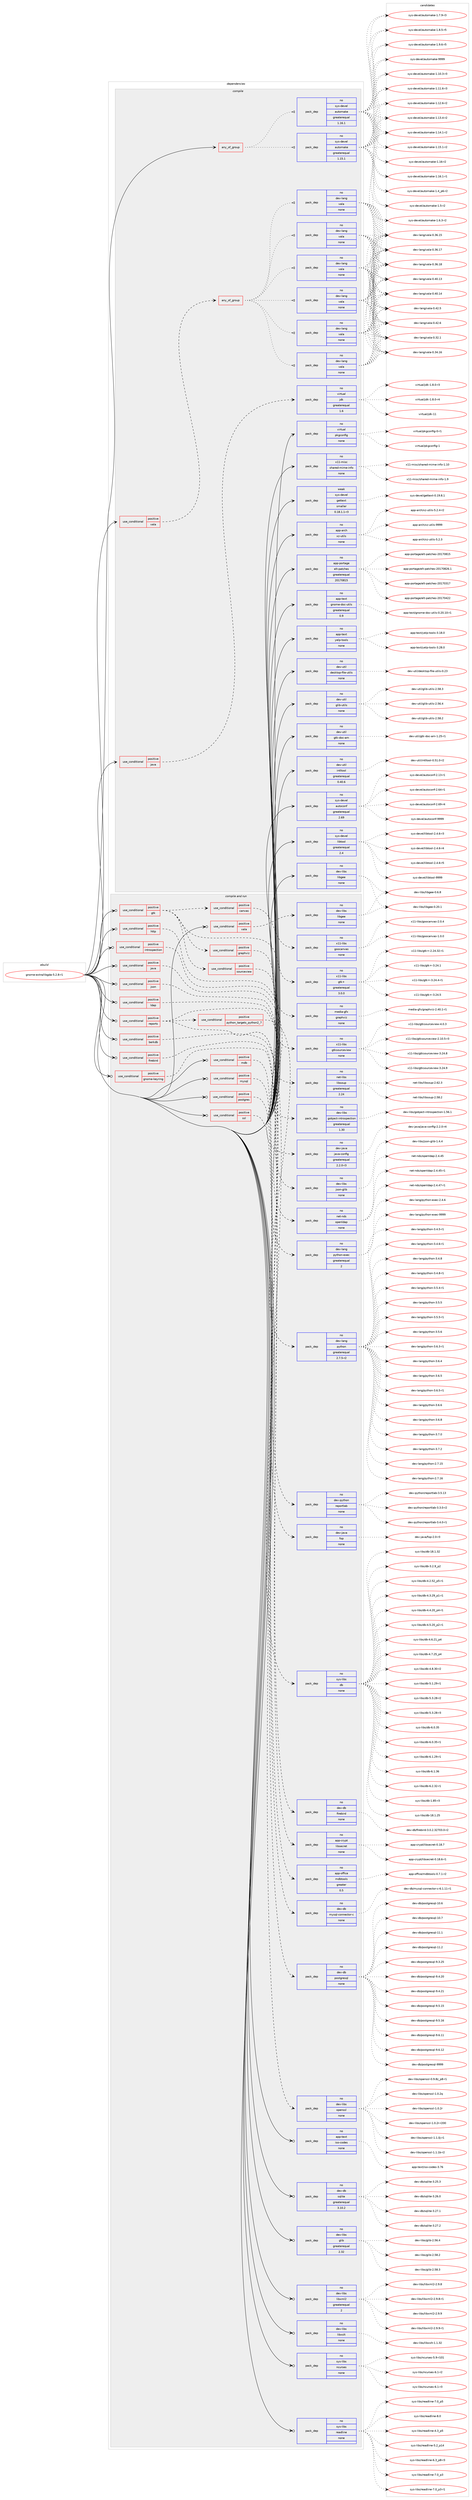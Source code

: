 digraph prolog {

# *************
# Graph options
# *************

newrank=true;
concentrate=true;
compound=true;
graph [rankdir=LR,fontname=Helvetica,fontsize=10,ranksep=1.5];#, ranksep=2.5, nodesep=0.2];
edge  [arrowhead=vee];
node  [fontname=Helvetica,fontsize=10];

# **********
# The ebuild
# **********

subgraph cluster_leftcol {
color=gray;
rank=same;
label=<<i>ebuild</i>>;
id [label="gnome-extra/libgda-5.2.8-r1", color=red, width=4, href="../gnome-extra/libgda-5.2.8-r1.svg"];
}

# ****************
# The dependencies
# ****************

subgraph cluster_midcol {
color=gray;
label=<<i>dependencies</i>>;
subgraph cluster_compile {
fillcolor="#eeeeee";
style=filled;
label=<<i>compile</i>>;
subgraph any23627 {
dependency1568230 [label=<<TABLE BORDER="0" CELLBORDER="1" CELLSPACING="0" CELLPADDING="4"><TR><TD CELLPADDING="10">any_of_group</TD></TR></TABLE>>, shape=none, color=red];subgraph pack1115859 {
dependency1568231 [label=<<TABLE BORDER="0" CELLBORDER="1" CELLSPACING="0" CELLPADDING="4" WIDTH="220"><TR><TD ROWSPAN="6" CELLPADDING="30">pack_dep</TD></TR><TR><TD WIDTH="110">no</TD></TR><TR><TD>sys-devel</TD></TR><TR><TD>automake</TD></TR><TR><TD>greaterequal</TD></TR><TR><TD>1.16.1</TD></TR></TABLE>>, shape=none, color=blue];
}
dependency1568230:e -> dependency1568231:w [weight=20,style="dotted",arrowhead="oinv"];
subgraph pack1115860 {
dependency1568232 [label=<<TABLE BORDER="0" CELLBORDER="1" CELLSPACING="0" CELLPADDING="4" WIDTH="220"><TR><TD ROWSPAN="6" CELLPADDING="30">pack_dep</TD></TR><TR><TD WIDTH="110">no</TD></TR><TR><TD>sys-devel</TD></TR><TR><TD>automake</TD></TR><TR><TD>greaterequal</TD></TR><TR><TD>1.15.1</TD></TR></TABLE>>, shape=none, color=blue];
}
dependency1568230:e -> dependency1568232:w [weight=20,style="dotted",arrowhead="oinv"];
}
id:e -> dependency1568230:w [weight=20,style="solid",arrowhead="vee"];
subgraph cond428120 {
dependency1568233 [label=<<TABLE BORDER="0" CELLBORDER="1" CELLSPACING="0" CELLPADDING="4"><TR><TD ROWSPAN="3" CELLPADDING="10">use_conditional</TD></TR><TR><TD>positive</TD></TR><TR><TD>java</TD></TR></TABLE>>, shape=none, color=red];
subgraph pack1115861 {
dependency1568234 [label=<<TABLE BORDER="0" CELLBORDER="1" CELLSPACING="0" CELLPADDING="4" WIDTH="220"><TR><TD ROWSPAN="6" CELLPADDING="30">pack_dep</TD></TR><TR><TD WIDTH="110">no</TD></TR><TR><TD>virtual</TD></TR><TR><TD>jdk</TD></TR><TR><TD>greaterequal</TD></TR><TR><TD>1.6</TD></TR></TABLE>>, shape=none, color=blue];
}
dependency1568233:e -> dependency1568234:w [weight=20,style="dashed",arrowhead="vee"];
}
id:e -> dependency1568233:w [weight=20,style="solid",arrowhead="vee"];
subgraph cond428121 {
dependency1568235 [label=<<TABLE BORDER="0" CELLBORDER="1" CELLSPACING="0" CELLPADDING="4"><TR><TD ROWSPAN="3" CELLPADDING="10">use_conditional</TD></TR><TR><TD>positive</TD></TR><TR><TD>vala</TD></TR></TABLE>>, shape=none, color=red];
subgraph any23628 {
dependency1568236 [label=<<TABLE BORDER="0" CELLBORDER="1" CELLSPACING="0" CELLPADDING="4"><TR><TD CELLPADDING="10">any_of_group</TD></TR></TABLE>>, shape=none, color=red];subgraph pack1115862 {
dependency1568237 [label=<<TABLE BORDER="0" CELLBORDER="1" CELLSPACING="0" CELLPADDING="4" WIDTH="220"><TR><TD ROWSPAN="6" CELLPADDING="30">pack_dep</TD></TR><TR><TD WIDTH="110">no</TD></TR><TR><TD>dev-lang</TD></TR><TR><TD>vala</TD></TR><TR><TD>none</TD></TR><TR><TD></TD></TR></TABLE>>, shape=none, color=blue];
}
dependency1568236:e -> dependency1568237:w [weight=20,style="dotted",arrowhead="oinv"];
subgraph pack1115863 {
dependency1568238 [label=<<TABLE BORDER="0" CELLBORDER="1" CELLSPACING="0" CELLPADDING="4" WIDTH="220"><TR><TD ROWSPAN="6" CELLPADDING="30">pack_dep</TD></TR><TR><TD WIDTH="110">no</TD></TR><TR><TD>dev-lang</TD></TR><TR><TD>vala</TD></TR><TR><TD>none</TD></TR><TR><TD></TD></TR></TABLE>>, shape=none, color=blue];
}
dependency1568236:e -> dependency1568238:w [weight=20,style="dotted",arrowhead="oinv"];
subgraph pack1115864 {
dependency1568239 [label=<<TABLE BORDER="0" CELLBORDER="1" CELLSPACING="0" CELLPADDING="4" WIDTH="220"><TR><TD ROWSPAN="6" CELLPADDING="30">pack_dep</TD></TR><TR><TD WIDTH="110">no</TD></TR><TR><TD>dev-lang</TD></TR><TR><TD>vala</TD></TR><TR><TD>none</TD></TR><TR><TD></TD></TR></TABLE>>, shape=none, color=blue];
}
dependency1568236:e -> dependency1568239:w [weight=20,style="dotted",arrowhead="oinv"];
subgraph pack1115865 {
dependency1568240 [label=<<TABLE BORDER="0" CELLBORDER="1" CELLSPACING="0" CELLPADDING="4" WIDTH="220"><TR><TD ROWSPAN="6" CELLPADDING="30">pack_dep</TD></TR><TR><TD WIDTH="110">no</TD></TR><TR><TD>dev-lang</TD></TR><TR><TD>vala</TD></TR><TR><TD>none</TD></TR><TR><TD></TD></TR></TABLE>>, shape=none, color=blue];
}
dependency1568236:e -> dependency1568240:w [weight=20,style="dotted",arrowhead="oinv"];
subgraph pack1115866 {
dependency1568241 [label=<<TABLE BORDER="0" CELLBORDER="1" CELLSPACING="0" CELLPADDING="4" WIDTH="220"><TR><TD ROWSPAN="6" CELLPADDING="30">pack_dep</TD></TR><TR><TD WIDTH="110">no</TD></TR><TR><TD>dev-lang</TD></TR><TR><TD>vala</TD></TR><TR><TD>none</TD></TR><TR><TD></TD></TR></TABLE>>, shape=none, color=blue];
}
dependency1568236:e -> dependency1568241:w [weight=20,style="dotted",arrowhead="oinv"];
subgraph pack1115867 {
dependency1568242 [label=<<TABLE BORDER="0" CELLBORDER="1" CELLSPACING="0" CELLPADDING="4" WIDTH="220"><TR><TD ROWSPAN="6" CELLPADDING="30">pack_dep</TD></TR><TR><TD WIDTH="110">no</TD></TR><TR><TD>dev-lang</TD></TR><TR><TD>vala</TD></TR><TR><TD>none</TD></TR><TR><TD></TD></TR></TABLE>>, shape=none, color=blue];
}
dependency1568236:e -> dependency1568242:w [weight=20,style="dotted",arrowhead="oinv"];
}
dependency1568235:e -> dependency1568236:w [weight=20,style="dashed",arrowhead="vee"];
}
id:e -> dependency1568235:w [weight=20,style="solid",arrowhead="vee"];
subgraph pack1115868 {
dependency1568243 [label=<<TABLE BORDER="0" CELLBORDER="1" CELLSPACING="0" CELLPADDING="4" WIDTH="220"><TR><TD ROWSPAN="6" CELLPADDING="30">pack_dep</TD></TR><TR><TD WIDTH="110">no</TD></TR><TR><TD>app-arch</TD></TR><TR><TD>xz-utils</TD></TR><TR><TD>none</TD></TR><TR><TD></TD></TR></TABLE>>, shape=none, color=blue];
}
id:e -> dependency1568243:w [weight=20,style="solid",arrowhead="vee"];
subgraph pack1115869 {
dependency1568244 [label=<<TABLE BORDER="0" CELLBORDER="1" CELLSPACING="0" CELLPADDING="4" WIDTH="220"><TR><TD ROWSPAN="6" CELLPADDING="30">pack_dep</TD></TR><TR><TD WIDTH="110">no</TD></TR><TR><TD>app-portage</TD></TR><TR><TD>elt-patches</TD></TR><TR><TD>greaterequal</TD></TR><TR><TD>20170815</TD></TR></TABLE>>, shape=none, color=blue];
}
id:e -> dependency1568244:w [weight=20,style="solid",arrowhead="vee"];
subgraph pack1115870 {
dependency1568245 [label=<<TABLE BORDER="0" CELLBORDER="1" CELLSPACING="0" CELLPADDING="4" WIDTH="220"><TR><TD ROWSPAN="6" CELLPADDING="30">pack_dep</TD></TR><TR><TD WIDTH="110">no</TD></TR><TR><TD>app-text</TD></TR><TR><TD>gnome-doc-utils</TD></TR><TR><TD>greaterequal</TD></TR><TR><TD>0.9</TD></TR></TABLE>>, shape=none, color=blue];
}
id:e -> dependency1568245:w [weight=20,style="solid",arrowhead="vee"];
subgraph pack1115871 {
dependency1568246 [label=<<TABLE BORDER="0" CELLBORDER="1" CELLSPACING="0" CELLPADDING="4" WIDTH="220"><TR><TD ROWSPAN="6" CELLPADDING="30">pack_dep</TD></TR><TR><TD WIDTH="110">no</TD></TR><TR><TD>app-text</TD></TR><TR><TD>yelp-tools</TD></TR><TR><TD>none</TD></TR><TR><TD></TD></TR></TABLE>>, shape=none, color=blue];
}
id:e -> dependency1568246:w [weight=20,style="solid",arrowhead="vee"];
subgraph pack1115872 {
dependency1568247 [label=<<TABLE BORDER="0" CELLBORDER="1" CELLSPACING="0" CELLPADDING="4" WIDTH="220"><TR><TD ROWSPAN="6" CELLPADDING="30">pack_dep</TD></TR><TR><TD WIDTH="110">no</TD></TR><TR><TD>dev-libs</TD></TR><TR><TD>libgee</TD></TR><TR><TD>none</TD></TR><TR><TD></TD></TR></TABLE>>, shape=none, color=blue];
}
id:e -> dependency1568247:w [weight=20,style="solid",arrowhead="vee"];
subgraph pack1115873 {
dependency1568248 [label=<<TABLE BORDER="0" CELLBORDER="1" CELLSPACING="0" CELLPADDING="4" WIDTH="220"><TR><TD ROWSPAN="6" CELLPADDING="30">pack_dep</TD></TR><TR><TD WIDTH="110">no</TD></TR><TR><TD>dev-util</TD></TR><TR><TD>desktop-file-utils</TD></TR><TR><TD>none</TD></TR><TR><TD></TD></TR></TABLE>>, shape=none, color=blue];
}
id:e -> dependency1568248:w [weight=20,style="solid",arrowhead="vee"];
subgraph pack1115874 {
dependency1568249 [label=<<TABLE BORDER="0" CELLBORDER="1" CELLSPACING="0" CELLPADDING="4" WIDTH="220"><TR><TD ROWSPAN="6" CELLPADDING="30">pack_dep</TD></TR><TR><TD WIDTH="110">no</TD></TR><TR><TD>dev-util</TD></TR><TR><TD>glib-utils</TD></TR><TR><TD>none</TD></TR><TR><TD></TD></TR></TABLE>>, shape=none, color=blue];
}
id:e -> dependency1568249:w [weight=20,style="solid",arrowhead="vee"];
subgraph pack1115875 {
dependency1568250 [label=<<TABLE BORDER="0" CELLBORDER="1" CELLSPACING="0" CELLPADDING="4" WIDTH="220"><TR><TD ROWSPAN="6" CELLPADDING="30">pack_dep</TD></TR><TR><TD WIDTH="110">no</TD></TR><TR><TD>dev-util</TD></TR><TR><TD>gtk-doc-am</TD></TR><TR><TD>none</TD></TR><TR><TD></TD></TR></TABLE>>, shape=none, color=blue];
}
id:e -> dependency1568250:w [weight=20,style="solid",arrowhead="vee"];
subgraph pack1115876 {
dependency1568251 [label=<<TABLE BORDER="0" CELLBORDER="1" CELLSPACING="0" CELLPADDING="4" WIDTH="220"><TR><TD ROWSPAN="6" CELLPADDING="30">pack_dep</TD></TR><TR><TD WIDTH="110">no</TD></TR><TR><TD>dev-util</TD></TR><TR><TD>intltool</TD></TR><TR><TD>greaterequal</TD></TR><TR><TD>0.40.6</TD></TR></TABLE>>, shape=none, color=blue];
}
id:e -> dependency1568251:w [weight=20,style="solid",arrowhead="vee"];
subgraph pack1115877 {
dependency1568252 [label=<<TABLE BORDER="0" CELLBORDER="1" CELLSPACING="0" CELLPADDING="4" WIDTH="220"><TR><TD ROWSPAN="6" CELLPADDING="30">pack_dep</TD></TR><TR><TD WIDTH="110">no</TD></TR><TR><TD>sys-devel</TD></TR><TR><TD>autoconf</TD></TR><TR><TD>greaterequal</TD></TR><TR><TD>2.69</TD></TR></TABLE>>, shape=none, color=blue];
}
id:e -> dependency1568252:w [weight=20,style="solid",arrowhead="vee"];
subgraph pack1115878 {
dependency1568253 [label=<<TABLE BORDER="0" CELLBORDER="1" CELLSPACING="0" CELLPADDING="4" WIDTH="220"><TR><TD ROWSPAN="6" CELLPADDING="30">pack_dep</TD></TR><TR><TD WIDTH="110">no</TD></TR><TR><TD>sys-devel</TD></TR><TR><TD>libtool</TD></TR><TR><TD>greaterequal</TD></TR><TR><TD>2.4</TD></TR></TABLE>>, shape=none, color=blue];
}
id:e -> dependency1568253:w [weight=20,style="solid",arrowhead="vee"];
subgraph pack1115879 {
dependency1568254 [label=<<TABLE BORDER="0" CELLBORDER="1" CELLSPACING="0" CELLPADDING="4" WIDTH="220"><TR><TD ROWSPAN="6" CELLPADDING="30">pack_dep</TD></TR><TR><TD WIDTH="110">no</TD></TR><TR><TD>virtual</TD></TR><TR><TD>pkgconfig</TD></TR><TR><TD>none</TD></TR><TR><TD></TD></TR></TABLE>>, shape=none, color=blue];
}
id:e -> dependency1568254:w [weight=20,style="solid",arrowhead="vee"];
subgraph pack1115880 {
dependency1568255 [label=<<TABLE BORDER="0" CELLBORDER="1" CELLSPACING="0" CELLPADDING="4" WIDTH="220"><TR><TD ROWSPAN="6" CELLPADDING="30">pack_dep</TD></TR><TR><TD WIDTH="110">no</TD></TR><TR><TD>x11-misc</TD></TR><TR><TD>shared-mime-info</TD></TR><TR><TD>none</TD></TR><TR><TD></TD></TR></TABLE>>, shape=none, color=blue];
}
id:e -> dependency1568255:w [weight=20,style="solid",arrowhead="vee"];
subgraph pack1115881 {
dependency1568256 [label=<<TABLE BORDER="0" CELLBORDER="1" CELLSPACING="0" CELLPADDING="4" WIDTH="220"><TR><TD ROWSPAN="6" CELLPADDING="30">pack_dep</TD></TR><TR><TD WIDTH="110">weak</TD></TR><TR><TD>sys-devel</TD></TR><TR><TD>gettext</TD></TR><TR><TD>smaller</TD></TR><TR><TD>0.18.1.1-r3</TD></TR></TABLE>>, shape=none, color=blue];
}
id:e -> dependency1568256:w [weight=20,style="solid",arrowhead="vee"];
}
subgraph cluster_compileandrun {
fillcolor="#eeeeee";
style=filled;
label=<<i>compile and run</i>>;
subgraph cond428122 {
dependency1568257 [label=<<TABLE BORDER="0" CELLBORDER="1" CELLSPACING="0" CELLPADDING="4"><TR><TD ROWSPAN="3" CELLPADDING="10">use_conditional</TD></TR><TR><TD>positive</TD></TR><TR><TD>berkdb</TD></TR></TABLE>>, shape=none, color=red];
subgraph pack1115882 {
dependency1568258 [label=<<TABLE BORDER="0" CELLBORDER="1" CELLSPACING="0" CELLPADDING="4" WIDTH="220"><TR><TD ROWSPAN="6" CELLPADDING="30">pack_dep</TD></TR><TR><TD WIDTH="110">no</TD></TR><TR><TD>sys-libs</TD></TR><TR><TD>db</TD></TR><TR><TD>none</TD></TR><TR><TD></TD></TR></TABLE>>, shape=none, color=blue];
}
dependency1568257:e -> dependency1568258:w [weight=20,style="dashed",arrowhead="vee"];
}
id:e -> dependency1568257:w [weight=20,style="solid",arrowhead="odotvee"];
subgraph cond428123 {
dependency1568259 [label=<<TABLE BORDER="0" CELLBORDER="1" CELLSPACING="0" CELLPADDING="4"><TR><TD ROWSPAN="3" CELLPADDING="10">use_conditional</TD></TR><TR><TD>positive</TD></TR><TR><TD>firebird</TD></TR></TABLE>>, shape=none, color=red];
subgraph pack1115883 {
dependency1568260 [label=<<TABLE BORDER="0" CELLBORDER="1" CELLSPACING="0" CELLPADDING="4" WIDTH="220"><TR><TD ROWSPAN="6" CELLPADDING="30">pack_dep</TD></TR><TR><TD WIDTH="110">no</TD></TR><TR><TD>dev-db</TD></TR><TR><TD>firebird</TD></TR><TR><TD>none</TD></TR><TR><TD></TD></TR></TABLE>>, shape=none, color=blue];
}
dependency1568259:e -> dependency1568260:w [weight=20,style="dashed",arrowhead="vee"];
}
id:e -> dependency1568259:w [weight=20,style="solid",arrowhead="odotvee"];
subgraph cond428124 {
dependency1568261 [label=<<TABLE BORDER="0" CELLBORDER="1" CELLSPACING="0" CELLPADDING="4"><TR><TD ROWSPAN="3" CELLPADDING="10">use_conditional</TD></TR><TR><TD>positive</TD></TR><TR><TD>gnome-keyring</TD></TR></TABLE>>, shape=none, color=red];
subgraph pack1115884 {
dependency1568262 [label=<<TABLE BORDER="0" CELLBORDER="1" CELLSPACING="0" CELLPADDING="4" WIDTH="220"><TR><TD ROWSPAN="6" CELLPADDING="30">pack_dep</TD></TR><TR><TD WIDTH="110">no</TD></TR><TR><TD>app-crypt</TD></TR><TR><TD>libsecret</TD></TR><TR><TD>none</TD></TR><TR><TD></TD></TR></TABLE>>, shape=none, color=blue];
}
dependency1568261:e -> dependency1568262:w [weight=20,style="dashed",arrowhead="vee"];
}
id:e -> dependency1568261:w [weight=20,style="solid",arrowhead="odotvee"];
subgraph cond428125 {
dependency1568263 [label=<<TABLE BORDER="0" CELLBORDER="1" CELLSPACING="0" CELLPADDING="4"><TR><TD ROWSPAN="3" CELLPADDING="10">use_conditional</TD></TR><TR><TD>positive</TD></TR><TR><TD>gtk</TD></TR></TABLE>>, shape=none, color=red];
subgraph pack1115885 {
dependency1568264 [label=<<TABLE BORDER="0" CELLBORDER="1" CELLSPACING="0" CELLPADDING="4" WIDTH="220"><TR><TD ROWSPAN="6" CELLPADDING="30">pack_dep</TD></TR><TR><TD WIDTH="110">no</TD></TR><TR><TD>x11-libs</TD></TR><TR><TD>gtk+</TD></TR><TR><TD>greaterequal</TD></TR><TR><TD>3.0.0</TD></TR></TABLE>>, shape=none, color=blue];
}
dependency1568263:e -> dependency1568264:w [weight=20,style="dashed",arrowhead="vee"];
subgraph cond428126 {
dependency1568265 [label=<<TABLE BORDER="0" CELLBORDER="1" CELLSPACING="0" CELLPADDING="4"><TR><TD ROWSPAN="3" CELLPADDING="10">use_conditional</TD></TR><TR><TD>positive</TD></TR><TR><TD>canvas</TD></TR></TABLE>>, shape=none, color=red];
subgraph pack1115886 {
dependency1568266 [label=<<TABLE BORDER="0" CELLBORDER="1" CELLSPACING="0" CELLPADDING="4" WIDTH="220"><TR><TD ROWSPAN="6" CELLPADDING="30">pack_dep</TD></TR><TR><TD WIDTH="110">no</TD></TR><TR><TD>x11-libs</TD></TR><TR><TD>goocanvas</TD></TR><TR><TD>none</TD></TR><TR><TD></TD></TR></TABLE>>, shape=none, color=blue];
}
dependency1568265:e -> dependency1568266:w [weight=20,style="dashed",arrowhead="vee"];
}
dependency1568263:e -> dependency1568265:w [weight=20,style="dashed",arrowhead="vee"];
subgraph cond428127 {
dependency1568267 [label=<<TABLE BORDER="0" CELLBORDER="1" CELLSPACING="0" CELLPADDING="4"><TR><TD ROWSPAN="3" CELLPADDING="10">use_conditional</TD></TR><TR><TD>positive</TD></TR><TR><TD>sourceview</TD></TR></TABLE>>, shape=none, color=red];
subgraph pack1115887 {
dependency1568268 [label=<<TABLE BORDER="0" CELLBORDER="1" CELLSPACING="0" CELLPADDING="4" WIDTH="220"><TR><TD ROWSPAN="6" CELLPADDING="30">pack_dep</TD></TR><TR><TD WIDTH="110">no</TD></TR><TR><TD>x11-libs</TD></TR><TR><TD>gtksourceview</TD></TR><TR><TD>none</TD></TR><TR><TD></TD></TR></TABLE>>, shape=none, color=blue];
}
dependency1568267:e -> dependency1568268:w [weight=20,style="dashed",arrowhead="vee"];
}
dependency1568263:e -> dependency1568267:w [weight=20,style="dashed",arrowhead="vee"];
subgraph cond428128 {
dependency1568269 [label=<<TABLE BORDER="0" CELLBORDER="1" CELLSPACING="0" CELLPADDING="4"><TR><TD ROWSPAN="3" CELLPADDING="10">use_conditional</TD></TR><TR><TD>positive</TD></TR><TR><TD>graphviz</TD></TR></TABLE>>, shape=none, color=red];
subgraph pack1115888 {
dependency1568270 [label=<<TABLE BORDER="0" CELLBORDER="1" CELLSPACING="0" CELLPADDING="4" WIDTH="220"><TR><TD ROWSPAN="6" CELLPADDING="30">pack_dep</TD></TR><TR><TD WIDTH="110">no</TD></TR><TR><TD>media-gfx</TD></TR><TR><TD>graphviz</TD></TR><TR><TD>none</TD></TR><TR><TD></TD></TR></TABLE>>, shape=none, color=blue];
}
dependency1568269:e -> dependency1568270:w [weight=20,style="dashed",arrowhead="vee"];
}
dependency1568263:e -> dependency1568269:w [weight=20,style="dashed",arrowhead="vee"];
}
id:e -> dependency1568263:w [weight=20,style="solid",arrowhead="odotvee"];
subgraph cond428129 {
dependency1568271 [label=<<TABLE BORDER="0" CELLBORDER="1" CELLSPACING="0" CELLPADDING="4"><TR><TD ROWSPAN="3" CELLPADDING="10">use_conditional</TD></TR><TR><TD>positive</TD></TR><TR><TD>http</TD></TR></TABLE>>, shape=none, color=red];
subgraph pack1115889 {
dependency1568272 [label=<<TABLE BORDER="0" CELLBORDER="1" CELLSPACING="0" CELLPADDING="4" WIDTH="220"><TR><TD ROWSPAN="6" CELLPADDING="30">pack_dep</TD></TR><TR><TD WIDTH="110">no</TD></TR><TR><TD>net-libs</TD></TR><TR><TD>libsoup</TD></TR><TR><TD>greaterequal</TD></TR><TR><TD>2.24</TD></TR></TABLE>>, shape=none, color=blue];
}
dependency1568271:e -> dependency1568272:w [weight=20,style="dashed",arrowhead="vee"];
}
id:e -> dependency1568271:w [weight=20,style="solid",arrowhead="odotvee"];
subgraph cond428130 {
dependency1568273 [label=<<TABLE BORDER="0" CELLBORDER="1" CELLSPACING="0" CELLPADDING="4"><TR><TD ROWSPAN="3" CELLPADDING="10">use_conditional</TD></TR><TR><TD>positive</TD></TR><TR><TD>introspection</TD></TR></TABLE>>, shape=none, color=red];
subgraph pack1115890 {
dependency1568274 [label=<<TABLE BORDER="0" CELLBORDER="1" CELLSPACING="0" CELLPADDING="4" WIDTH="220"><TR><TD ROWSPAN="6" CELLPADDING="30">pack_dep</TD></TR><TR><TD WIDTH="110">no</TD></TR><TR><TD>dev-libs</TD></TR><TR><TD>gobject-introspection</TD></TR><TR><TD>greaterequal</TD></TR><TR><TD>1.30</TD></TR></TABLE>>, shape=none, color=blue];
}
dependency1568273:e -> dependency1568274:w [weight=20,style="dashed",arrowhead="vee"];
}
id:e -> dependency1568273:w [weight=20,style="solid",arrowhead="odotvee"];
subgraph cond428131 {
dependency1568275 [label=<<TABLE BORDER="0" CELLBORDER="1" CELLSPACING="0" CELLPADDING="4"><TR><TD ROWSPAN="3" CELLPADDING="10">use_conditional</TD></TR><TR><TD>positive</TD></TR><TR><TD>java</TD></TR></TABLE>>, shape=none, color=red];
subgraph pack1115891 {
dependency1568276 [label=<<TABLE BORDER="0" CELLBORDER="1" CELLSPACING="0" CELLPADDING="4" WIDTH="220"><TR><TD ROWSPAN="6" CELLPADDING="30">pack_dep</TD></TR><TR><TD WIDTH="110">no</TD></TR><TR><TD>dev-java</TD></TR><TR><TD>java-config</TD></TR><TR><TD>greaterequal</TD></TR><TR><TD>2.2.0-r3</TD></TR></TABLE>>, shape=none, color=blue];
}
dependency1568275:e -> dependency1568276:w [weight=20,style="dashed",arrowhead="vee"];
}
id:e -> dependency1568275:w [weight=20,style="solid",arrowhead="odotvee"];
subgraph cond428132 {
dependency1568277 [label=<<TABLE BORDER="0" CELLBORDER="1" CELLSPACING="0" CELLPADDING="4"><TR><TD ROWSPAN="3" CELLPADDING="10">use_conditional</TD></TR><TR><TD>positive</TD></TR><TR><TD>json</TD></TR></TABLE>>, shape=none, color=red];
subgraph pack1115892 {
dependency1568278 [label=<<TABLE BORDER="0" CELLBORDER="1" CELLSPACING="0" CELLPADDING="4" WIDTH="220"><TR><TD ROWSPAN="6" CELLPADDING="30">pack_dep</TD></TR><TR><TD WIDTH="110">no</TD></TR><TR><TD>dev-libs</TD></TR><TR><TD>json-glib</TD></TR><TR><TD>none</TD></TR><TR><TD></TD></TR></TABLE>>, shape=none, color=blue];
}
dependency1568277:e -> dependency1568278:w [weight=20,style="dashed",arrowhead="vee"];
}
id:e -> dependency1568277:w [weight=20,style="solid",arrowhead="odotvee"];
subgraph cond428133 {
dependency1568279 [label=<<TABLE BORDER="0" CELLBORDER="1" CELLSPACING="0" CELLPADDING="4"><TR><TD ROWSPAN="3" CELLPADDING="10">use_conditional</TD></TR><TR><TD>positive</TD></TR><TR><TD>ldap</TD></TR></TABLE>>, shape=none, color=red];
subgraph pack1115893 {
dependency1568280 [label=<<TABLE BORDER="0" CELLBORDER="1" CELLSPACING="0" CELLPADDING="4" WIDTH="220"><TR><TD ROWSPAN="6" CELLPADDING="30">pack_dep</TD></TR><TR><TD WIDTH="110">no</TD></TR><TR><TD>net-nds</TD></TR><TR><TD>openldap</TD></TR><TR><TD>none</TD></TR><TR><TD></TD></TR></TABLE>>, shape=none, color=blue];
}
dependency1568279:e -> dependency1568280:w [weight=20,style="dashed",arrowhead="vee"];
}
id:e -> dependency1568279:w [weight=20,style="solid",arrowhead="odotvee"];
subgraph cond428134 {
dependency1568281 [label=<<TABLE BORDER="0" CELLBORDER="1" CELLSPACING="0" CELLPADDING="4"><TR><TD ROWSPAN="3" CELLPADDING="10">use_conditional</TD></TR><TR><TD>positive</TD></TR><TR><TD>mdb</TD></TR></TABLE>>, shape=none, color=red];
subgraph pack1115894 {
dependency1568282 [label=<<TABLE BORDER="0" CELLBORDER="1" CELLSPACING="0" CELLPADDING="4" WIDTH="220"><TR><TD ROWSPAN="6" CELLPADDING="30">pack_dep</TD></TR><TR><TD WIDTH="110">no</TD></TR><TR><TD>app-office</TD></TR><TR><TD>mdbtools</TD></TR><TR><TD>greater</TD></TR><TR><TD>0.5</TD></TR></TABLE>>, shape=none, color=blue];
}
dependency1568281:e -> dependency1568282:w [weight=20,style="dashed",arrowhead="vee"];
}
id:e -> dependency1568281:w [weight=20,style="solid",arrowhead="odotvee"];
subgraph cond428135 {
dependency1568283 [label=<<TABLE BORDER="0" CELLBORDER="1" CELLSPACING="0" CELLPADDING="4"><TR><TD ROWSPAN="3" CELLPADDING="10">use_conditional</TD></TR><TR><TD>positive</TD></TR><TR><TD>mysql</TD></TR></TABLE>>, shape=none, color=red];
subgraph pack1115895 {
dependency1568284 [label=<<TABLE BORDER="0" CELLBORDER="1" CELLSPACING="0" CELLPADDING="4" WIDTH="220"><TR><TD ROWSPAN="6" CELLPADDING="30">pack_dep</TD></TR><TR><TD WIDTH="110">no</TD></TR><TR><TD>dev-db</TD></TR><TR><TD>mysql-connector-c</TD></TR><TR><TD>none</TD></TR><TR><TD></TD></TR></TABLE>>, shape=none, color=blue];
}
dependency1568283:e -> dependency1568284:w [weight=20,style="dashed",arrowhead="vee"];
}
id:e -> dependency1568283:w [weight=20,style="solid",arrowhead="odotvee"];
subgraph cond428136 {
dependency1568285 [label=<<TABLE BORDER="0" CELLBORDER="1" CELLSPACING="0" CELLPADDING="4"><TR><TD ROWSPAN="3" CELLPADDING="10">use_conditional</TD></TR><TR><TD>positive</TD></TR><TR><TD>postgres</TD></TR></TABLE>>, shape=none, color=red];
subgraph pack1115896 {
dependency1568286 [label=<<TABLE BORDER="0" CELLBORDER="1" CELLSPACING="0" CELLPADDING="4" WIDTH="220"><TR><TD ROWSPAN="6" CELLPADDING="30">pack_dep</TD></TR><TR><TD WIDTH="110">no</TD></TR><TR><TD>dev-db</TD></TR><TR><TD>postgresql</TD></TR><TR><TD>none</TD></TR><TR><TD></TD></TR></TABLE>>, shape=none, color=blue];
}
dependency1568285:e -> dependency1568286:w [weight=20,style="dashed",arrowhead="vee"];
}
id:e -> dependency1568285:w [weight=20,style="solid",arrowhead="odotvee"];
subgraph cond428137 {
dependency1568287 [label=<<TABLE BORDER="0" CELLBORDER="1" CELLSPACING="0" CELLPADDING="4"><TR><TD ROWSPAN="3" CELLPADDING="10">use_conditional</TD></TR><TR><TD>positive</TD></TR><TR><TD>reports</TD></TR></TABLE>>, shape=none, color=red];
subgraph cond428138 {
dependency1568288 [label=<<TABLE BORDER="0" CELLBORDER="1" CELLSPACING="0" CELLPADDING="4"><TR><TD ROWSPAN="3" CELLPADDING="10">use_conditional</TD></TR><TR><TD>positive</TD></TR><TR><TD>python_targets_python2_7</TD></TR></TABLE>>, shape=none, color=red];
subgraph pack1115897 {
dependency1568289 [label=<<TABLE BORDER="0" CELLBORDER="1" CELLSPACING="0" CELLPADDING="4" WIDTH="220"><TR><TD ROWSPAN="6" CELLPADDING="30">pack_dep</TD></TR><TR><TD WIDTH="110">no</TD></TR><TR><TD>dev-lang</TD></TR><TR><TD>python</TD></TR><TR><TD>greaterequal</TD></TR><TR><TD>2.7.5-r2</TD></TR></TABLE>>, shape=none, color=blue];
}
dependency1568288:e -> dependency1568289:w [weight=20,style="dashed",arrowhead="vee"];
}
dependency1568287:e -> dependency1568288:w [weight=20,style="dashed",arrowhead="vee"];
subgraph pack1115898 {
dependency1568290 [label=<<TABLE BORDER="0" CELLBORDER="1" CELLSPACING="0" CELLPADDING="4" WIDTH="220"><TR><TD ROWSPAN="6" CELLPADDING="30">pack_dep</TD></TR><TR><TD WIDTH="110">no</TD></TR><TR><TD>dev-lang</TD></TR><TR><TD>python-exec</TD></TR><TR><TD>greaterequal</TD></TR><TR><TD>2</TD></TR></TABLE>>, shape=none, color=blue];
}
dependency1568287:e -> dependency1568290:w [weight=20,style="dashed",arrowhead="vee"];
subgraph pack1115899 {
dependency1568291 [label=<<TABLE BORDER="0" CELLBORDER="1" CELLSPACING="0" CELLPADDING="4" WIDTH="220"><TR><TD ROWSPAN="6" CELLPADDING="30">pack_dep</TD></TR><TR><TD WIDTH="110">no</TD></TR><TR><TD>dev-java</TD></TR><TR><TD>fop</TD></TR><TR><TD>none</TD></TR><TR><TD></TD></TR></TABLE>>, shape=none, color=blue];
}
dependency1568287:e -> dependency1568291:w [weight=20,style="dashed",arrowhead="vee"];
subgraph pack1115900 {
dependency1568292 [label=<<TABLE BORDER="0" CELLBORDER="1" CELLSPACING="0" CELLPADDING="4" WIDTH="220"><TR><TD ROWSPAN="6" CELLPADDING="30">pack_dep</TD></TR><TR><TD WIDTH="110">no</TD></TR><TR><TD>dev-python</TD></TR><TR><TD>reportlab</TD></TR><TR><TD>none</TD></TR><TR><TD></TD></TR></TABLE>>, shape=none, color=blue];
}
dependency1568287:e -> dependency1568292:w [weight=20,style="dashed",arrowhead="vee"];
}
id:e -> dependency1568287:w [weight=20,style="solid",arrowhead="odotvee"];
subgraph cond428139 {
dependency1568293 [label=<<TABLE BORDER="0" CELLBORDER="1" CELLSPACING="0" CELLPADDING="4"><TR><TD ROWSPAN="3" CELLPADDING="10">use_conditional</TD></TR><TR><TD>positive</TD></TR><TR><TD>ssl</TD></TR></TABLE>>, shape=none, color=red];
subgraph pack1115901 {
dependency1568294 [label=<<TABLE BORDER="0" CELLBORDER="1" CELLSPACING="0" CELLPADDING="4" WIDTH="220"><TR><TD ROWSPAN="6" CELLPADDING="30">pack_dep</TD></TR><TR><TD WIDTH="110">no</TD></TR><TR><TD>dev-libs</TD></TR><TR><TD>openssl</TD></TR><TR><TD>none</TD></TR><TR><TD></TD></TR></TABLE>>, shape=none, color=blue];
}
dependency1568293:e -> dependency1568294:w [weight=20,style="dashed",arrowhead="vee"];
}
id:e -> dependency1568293:w [weight=20,style="solid",arrowhead="odotvee"];
subgraph cond428140 {
dependency1568295 [label=<<TABLE BORDER="0" CELLBORDER="1" CELLSPACING="0" CELLPADDING="4"><TR><TD ROWSPAN="3" CELLPADDING="10">use_conditional</TD></TR><TR><TD>positive</TD></TR><TR><TD>vala</TD></TR></TABLE>>, shape=none, color=red];
subgraph pack1115902 {
dependency1568296 [label=<<TABLE BORDER="0" CELLBORDER="1" CELLSPACING="0" CELLPADDING="4" WIDTH="220"><TR><TD ROWSPAN="6" CELLPADDING="30">pack_dep</TD></TR><TR><TD WIDTH="110">no</TD></TR><TR><TD>dev-libs</TD></TR><TR><TD>libgee</TD></TR><TR><TD>none</TD></TR><TR><TD></TD></TR></TABLE>>, shape=none, color=blue];
}
dependency1568295:e -> dependency1568296:w [weight=20,style="dashed",arrowhead="vee"];
}
id:e -> dependency1568295:w [weight=20,style="solid",arrowhead="odotvee"];
subgraph pack1115903 {
dependency1568297 [label=<<TABLE BORDER="0" CELLBORDER="1" CELLSPACING="0" CELLPADDING="4" WIDTH="220"><TR><TD ROWSPAN="6" CELLPADDING="30">pack_dep</TD></TR><TR><TD WIDTH="110">no</TD></TR><TR><TD>app-text</TD></TR><TR><TD>iso-codes</TD></TR><TR><TD>none</TD></TR><TR><TD></TD></TR></TABLE>>, shape=none, color=blue];
}
id:e -> dependency1568297:w [weight=20,style="solid",arrowhead="odotvee"];
subgraph pack1115904 {
dependency1568298 [label=<<TABLE BORDER="0" CELLBORDER="1" CELLSPACING="0" CELLPADDING="4" WIDTH="220"><TR><TD ROWSPAN="6" CELLPADDING="30">pack_dep</TD></TR><TR><TD WIDTH="110">no</TD></TR><TR><TD>dev-db</TD></TR><TR><TD>sqlite</TD></TR><TR><TD>greaterequal</TD></TR><TR><TD>3.10.2</TD></TR></TABLE>>, shape=none, color=blue];
}
id:e -> dependency1568298:w [weight=20,style="solid",arrowhead="odotvee"];
subgraph pack1115905 {
dependency1568299 [label=<<TABLE BORDER="0" CELLBORDER="1" CELLSPACING="0" CELLPADDING="4" WIDTH="220"><TR><TD ROWSPAN="6" CELLPADDING="30">pack_dep</TD></TR><TR><TD WIDTH="110">no</TD></TR><TR><TD>dev-libs</TD></TR><TR><TD>glib</TD></TR><TR><TD>greaterequal</TD></TR><TR><TD>2.32</TD></TR></TABLE>>, shape=none, color=blue];
}
id:e -> dependency1568299:w [weight=20,style="solid",arrowhead="odotvee"];
subgraph pack1115906 {
dependency1568300 [label=<<TABLE BORDER="0" CELLBORDER="1" CELLSPACING="0" CELLPADDING="4" WIDTH="220"><TR><TD ROWSPAN="6" CELLPADDING="30">pack_dep</TD></TR><TR><TD WIDTH="110">no</TD></TR><TR><TD>dev-libs</TD></TR><TR><TD>libxml2</TD></TR><TR><TD>greaterequal</TD></TR><TR><TD>2</TD></TR></TABLE>>, shape=none, color=blue];
}
id:e -> dependency1568300:w [weight=20,style="solid",arrowhead="odotvee"];
subgraph pack1115907 {
dependency1568301 [label=<<TABLE BORDER="0" CELLBORDER="1" CELLSPACING="0" CELLPADDING="4" WIDTH="220"><TR><TD ROWSPAN="6" CELLPADDING="30">pack_dep</TD></TR><TR><TD WIDTH="110">no</TD></TR><TR><TD>dev-libs</TD></TR><TR><TD>libxslt</TD></TR><TR><TD>none</TD></TR><TR><TD></TD></TR></TABLE>>, shape=none, color=blue];
}
id:e -> dependency1568301:w [weight=20,style="solid",arrowhead="odotvee"];
subgraph pack1115908 {
dependency1568302 [label=<<TABLE BORDER="0" CELLBORDER="1" CELLSPACING="0" CELLPADDING="4" WIDTH="220"><TR><TD ROWSPAN="6" CELLPADDING="30">pack_dep</TD></TR><TR><TD WIDTH="110">no</TD></TR><TR><TD>sys-libs</TD></TR><TR><TD>ncurses</TD></TR><TR><TD>none</TD></TR><TR><TD></TD></TR></TABLE>>, shape=none, color=blue];
}
id:e -> dependency1568302:w [weight=20,style="solid",arrowhead="odotvee"];
subgraph pack1115909 {
dependency1568303 [label=<<TABLE BORDER="0" CELLBORDER="1" CELLSPACING="0" CELLPADDING="4" WIDTH="220"><TR><TD ROWSPAN="6" CELLPADDING="30">pack_dep</TD></TR><TR><TD WIDTH="110">no</TD></TR><TR><TD>sys-libs</TD></TR><TR><TD>readline</TD></TR><TR><TD>none</TD></TR><TR><TD></TD></TR></TABLE>>, shape=none, color=blue];
}
id:e -> dependency1568303:w [weight=20,style="solid",arrowhead="odotvee"];
}
subgraph cluster_run {
fillcolor="#eeeeee";
style=filled;
label=<<i>run</i>>;
}
}

# **************
# The candidates
# **************

subgraph cluster_choices {
rank=same;
color=gray;
label=<<i>candidates</i>>;

subgraph choice1115859 {
color=black;
nodesep=1;
choice11512111545100101118101108479711711611110997107101454946494846514511451 [label="sys-devel/automake-1.10.3-r3", color=red, width=4,href="../sys-devel/automake-1.10.3-r3.svg"];
choice11512111545100101118101108479711711611110997107101454946494946544511451 [label="sys-devel/automake-1.11.6-r3", color=red, width=4,href="../sys-devel/automake-1.11.6-r3.svg"];
choice11512111545100101118101108479711711611110997107101454946495046544511450 [label="sys-devel/automake-1.12.6-r2", color=red, width=4,href="../sys-devel/automake-1.12.6-r2.svg"];
choice11512111545100101118101108479711711611110997107101454946495146524511450 [label="sys-devel/automake-1.13.4-r2", color=red, width=4,href="../sys-devel/automake-1.13.4-r2.svg"];
choice11512111545100101118101108479711711611110997107101454946495246494511450 [label="sys-devel/automake-1.14.1-r2", color=red, width=4,href="../sys-devel/automake-1.14.1-r2.svg"];
choice11512111545100101118101108479711711611110997107101454946495346494511450 [label="sys-devel/automake-1.15.1-r2", color=red, width=4,href="../sys-devel/automake-1.15.1-r2.svg"];
choice1151211154510010111810110847971171161111099710710145494649544511450 [label="sys-devel/automake-1.16-r2", color=red, width=4,href="../sys-devel/automake-1.16-r2.svg"];
choice11512111545100101118101108479711711611110997107101454946495446494511449 [label="sys-devel/automake-1.16.1-r1", color=red, width=4,href="../sys-devel/automake-1.16.1-r1.svg"];
choice115121115451001011181011084797117116111109971071014549465295112544511450 [label="sys-devel/automake-1.4_p6-r2", color=red, width=4,href="../sys-devel/automake-1.4_p6-r2.svg"];
choice11512111545100101118101108479711711611110997107101454946534511450 [label="sys-devel/automake-1.5-r2", color=red, width=4,href="../sys-devel/automake-1.5-r2.svg"];
choice115121115451001011181011084797117116111109971071014549465446514511450 [label="sys-devel/automake-1.6.3-r2", color=red, width=4,href="../sys-devel/automake-1.6.3-r2.svg"];
choice115121115451001011181011084797117116111109971071014549465546574511451 [label="sys-devel/automake-1.7.9-r3", color=red, width=4,href="../sys-devel/automake-1.7.9-r3.svg"];
choice115121115451001011181011084797117116111109971071014549465646534511453 [label="sys-devel/automake-1.8.5-r5", color=red, width=4,href="../sys-devel/automake-1.8.5-r5.svg"];
choice115121115451001011181011084797117116111109971071014549465746544511453 [label="sys-devel/automake-1.9.6-r5", color=red, width=4,href="../sys-devel/automake-1.9.6-r5.svg"];
choice115121115451001011181011084797117116111109971071014557575757 [label="sys-devel/automake-9999", color=red, width=4,href="../sys-devel/automake-9999.svg"];
dependency1568231:e -> choice11512111545100101118101108479711711611110997107101454946494846514511451:w [style=dotted,weight="100"];
dependency1568231:e -> choice11512111545100101118101108479711711611110997107101454946494946544511451:w [style=dotted,weight="100"];
dependency1568231:e -> choice11512111545100101118101108479711711611110997107101454946495046544511450:w [style=dotted,weight="100"];
dependency1568231:e -> choice11512111545100101118101108479711711611110997107101454946495146524511450:w [style=dotted,weight="100"];
dependency1568231:e -> choice11512111545100101118101108479711711611110997107101454946495246494511450:w [style=dotted,weight="100"];
dependency1568231:e -> choice11512111545100101118101108479711711611110997107101454946495346494511450:w [style=dotted,weight="100"];
dependency1568231:e -> choice1151211154510010111810110847971171161111099710710145494649544511450:w [style=dotted,weight="100"];
dependency1568231:e -> choice11512111545100101118101108479711711611110997107101454946495446494511449:w [style=dotted,weight="100"];
dependency1568231:e -> choice115121115451001011181011084797117116111109971071014549465295112544511450:w [style=dotted,weight="100"];
dependency1568231:e -> choice11512111545100101118101108479711711611110997107101454946534511450:w [style=dotted,weight="100"];
dependency1568231:e -> choice115121115451001011181011084797117116111109971071014549465446514511450:w [style=dotted,weight="100"];
dependency1568231:e -> choice115121115451001011181011084797117116111109971071014549465546574511451:w [style=dotted,weight="100"];
dependency1568231:e -> choice115121115451001011181011084797117116111109971071014549465646534511453:w [style=dotted,weight="100"];
dependency1568231:e -> choice115121115451001011181011084797117116111109971071014549465746544511453:w [style=dotted,weight="100"];
dependency1568231:e -> choice115121115451001011181011084797117116111109971071014557575757:w [style=dotted,weight="100"];
}
subgraph choice1115860 {
color=black;
nodesep=1;
choice11512111545100101118101108479711711611110997107101454946494846514511451 [label="sys-devel/automake-1.10.3-r3", color=red, width=4,href="../sys-devel/automake-1.10.3-r3.svg"];
choice11512111545100101118101108479711711611110997107101454946494946544511451 [label="sys-devel/automake-1.11.6-r3", color=red, width=4,href="../sys-devel/automake-1.11.6-r3.svg"];
choice11512111545100101118101108479711711611110997107101454946495046544511450 [label="sys-devel/automake-1.12.6-r2", color=red, width=4,href="../sys-devel/automake-1.12.6-r2.svg"];
choice11512111545100101118101108479711711611110997107101454946495146524511450 [label="sys-devel/automake-1.13.4-r2", color=red, width=4,href="../sys-devel/automake-1.13.4-r2.svg"];
choice11512111545100101118101108479711711611110997107101454946495246494511450 [label="sys-devel/automake-1.14.1-r2", color=red, width=4,href="../sys-devel/automake-1.14.1-r2.svg"];
choice11512111545100101118101108479711711611110997107101454946495346494511450 [label="sys-devel/automake-1.15.1-r2", color=red, width=4,href="../sys-devel/automake-1.15.1-r2.svg"];
choice1151211154510010111810110847971171161111099710710145494649544511450 [label="sys-devel/automake-1.16-r2", color=red, width=4,href="../sys-devel/automake-1.16-r2.svg"];
choice11512111545100101118101108479711711611110997107101454946495446494511449 [label="sys-devel/automake-1.16.1-r1", color=red, width=4,href="../sys-devel/automake-1.16.1-r1.svg"];
choice115121115451001011181011084797117116111109971071014549465295112544511450 [label="sys-devel/automake-1.4_p6-r2", color=red, width=4,href="../sys-devel/automake-1.4_p6-r2.svg"];
choice11512111545100101118101108479711711611110997107101454946534511450 [label="sys-devel/automake-1.5-r2", color=red, width=4,href="../sys-devel/automake-1.5-r2.svg"];
choice115121115451001011181011084797117116111109971071014549465446514511450 [label="sys-devel/automake-1.6.3-r2", color=red, width=4,href="../sys-devel/automake-1.6.3-r2.svg"];
choice115121115451001011181011084797117116111109971071014549465546574511451 [label="sys-devel/automake-1.7.9-r3", color=red, width=4,href="../sys-devel/automake-1.7.9-r3.svg"];
choice115121115451001011181011084797117116111109971071014549465646534511453 [label="sys-devel/automake-1.8.5-r5", color=red, width=4,href="../sys-devel/automake-1.8.5-r5.svg"];
choice115121115451001011181011084797117116111109971071014549465746544511453 [label="sys-devel/automake-1.9.6-r5", color=red, width=4,href="../sys-devel/automake-1.9.6-r5.svg"];
choice115121115451001011181011084797117116111109971071014557575757 [label="sys-devel/automake-9999", color=red, width=4,href="../sys-devel/automake-9999.svg"];
dependency1568232:e -> choice11512111545100101118101108479711711611110997107101454946494846514511451:w [style=dotted,weight="100"];
dependency1568232:e -> choice11512111545100101118101108479711711611110997107101454946494946544511451:w [style=dotted,weight="100"];
dependency1568232:e -> choice11512111545100101118101108479711711611110997107101454946495046544511450:w [style=dotted,weight="100"];
dependency1568232:e -> choice11512111545100101118101108479711711611110997107101454946495146524511450:w [style=dotted,weight="100"];
dependency1568232:e -> choice11512111545100101118101108479711711611110997107101454946495246494511450:w [style=dotted,weight="100"];
dependency1568232:e -> choice11512111545100101118101108479711711611110997107101454946495346494511450:w [style=dotted,weight="100"];
dependency1568232:e -> choice1151211154510010111810110847971171161111099710710145494649544511450:w [style=dotted,weight="100"];
dependency1568232:e -> choice11512111545100101118101108479711711611110997107101454946495446494511449:w [style=dotted,weight="100"];
dependency1568232:e -> choice115121115451001011181011084797117116111109971071014549465295112544511450:w [style=dotted,weight="100"];
dependency1568232:e -> choice11512111545100101118101108479711711611110997107101454946534511450:w [style=dotted,weight="100"];
dependency1568232:e -> choice115121115451001011181011084797117116111109971071014549465446514511450:w [style=dotted,weight="100"];
dependency1568232:e -> choice115121115451001011181011084797117116111109971071014549465546574511451:w [style=dotted,weight="100"];
dependency1568232:e -> choice115121115451001011181011084797117116111109971071014549465646534511453:w [style=dotted,weight="100"];
dependency1568232:e -> choice115121115451001011181011084797117116111109971071014549465746544511453:w [style=dotted,weight="100"];
dependency1568232:e -> choice115121115451001011181011084797117116111109971071014557575757:w [style=dotted,weight="100"];
}
subgraph choice1115861 {
color=black;
nodesep=1;
choice11810511411611797108471061001074549465646484511451 [label="virtual/jdk-1.8.0-r3", color=red, width=4,href="../virtual/jdk-1.8.0-r3.svg"];
choice11810511411611797108471061001074549465646484511452 [label="virtual/jdk-1.8.0-r4", color=red, width=4,href="../virtual/jdk-1.8.0-r4.svg"];
choice1181051141161179710847106100107454949 [label="virtual/jdk-11", color=red, width=4,href="../virtual/jdk-11.svg"];
dependency1568234:e -> choice11810511411611797108471061001074549465646484511451:w [style=dotted,weight="100"];
dependency1568234:e -> choice11810511411611797108471061001074549465646484511452:w [style=dotted,weight="100"];
dependency1568234:e -> choice1181051141161179710847106100107454949:w [style=dotted,weight="100"];
}
subgraph choice1115862 {
color=black;
nodesep=1;
choice100101118451089711010347118971089745484651504649 [label="dev-lang/vala-0.32.1", color=red, width=4,href="../dev-lang/vala-0.32.1.svg"];
choice10010111845108971101034711897108974548465152464954 [label="dev-lang/vala-0.34.16", color=red, width=4,href="../dev-lang/vala-0.34.16.svg"];
choice10010111845108971101034711897108974548465154464953 [label="dev-lang/vala-0.36.15", color=red, width=4,href="../dev-lang/vala-0.36.15.svg"];
choice10010111845108971101034711897108974548465154464955 [label="dev-lang/vala-0.36.17", color=red, width=4,href="../dev-lang/vala-0.36.17.svg"];
choice10010111845108971101034711897108974548465154464956 [label="dev-lang/vala-0.36.18", color=red, width=4,href="../dev-lang/vala-0.36.18.svg"];
choice10010111845108971101034711897108974548465248464951 [label="dev-lang/vala-0.40.13", color=red, width=4,href="../dev-lang/vala-0.40.13.svg"];
choice10010111845108971101034711897108974548465248464952 [label="dev-lang/vala-0.40.14", color=red, width=4,href="../dev-lang/vala-0.40.14.svg"];
choice100101118451089711010347118971089745484652504653 [label="dev-lang/vala-0.42.5", color=red, width=4,href="../dev-lang/vala-0.42.5.svg"];
choice100101118451089711010347118971089745484652504654 [label="dev-lang/vala-0.42.6", color=red, width=4,href="../dev-lang/vala-0.42.6.svg"];
dependency1568237:e -> choice100101118451089711010347118971089745484651504649:w [style=dotted,weight="100"];
dependency1568237:e -> choice10010111845108971101034711897108974548465152464954:w [style=dotted,weight="100"];
dependency1568237:e -> choice10010111845108971101034711897108974548465154464953:w [style=dotted,weight="100"];
dependency1568237:e -> choice10010111845108971101034711897108974548465154464955:w [style=dotted,weight="100"];
dependency1568237:e -> choice10010111845108971101034711897108974548465154464956:w [style=dotted,weight="100"];
dependency1568237:e -> choice10010111845108971101034711897108974548465248464951:w [style=dotted,weight="100"];
dependency1568237:e -> choice10010111845108971101034711897108974548465248464952:w [style=dotted,weight="100"];
dependency1568237:e -> choice100101118451089711010347118971089745484652504653:w [style=dotted,weight="100"];
dependency1568237:e -> choice100101118451089711010347118971089745484652504654:w [style=dotted,weight="100"];
}
subgraph choice1115863 {
color=black;
nodesep=1;
choice100101118451089711010347118971089745484651504649 [label="dev-lang/vala-0.32.1", color=red, width=4,href="../dev-lang/vala-0.32.1.svg"];
choice10010111845108971101034711897108974548465152464954 [label="dev-lang/vala-0.34.16", color=red, width=4,href="../dev-lang/vala-0.34.16.svg"];
choice10010111845108971101034711897108974548465154464953 [label="dev-lang/vala-0.36.15", color=red, width=4,href="../dev-lang/vala-0.36.15.svg"];
choice10010111845108971101034711897108974548465154464955 [label="dev-lang/vala-0.36.17", color=red, width=4,href="../dev-lang/vala-0.36.17.svg"];
choice10010111845108971101034711897108974548465154464956 [label="dev-lang/vala-0.36.18", color=red, width=4,href="../dev-lang/vala-0.36.18.svg"];
choice10010111845108971101034711897108974548465248464951 [label="dev-lang/vala-0.40.13", color=red, width=4,href="../dev-lang/vala-0.40.13.svg"];
choice10010111845108971101034711897108974548465248464952 [label="dev-lang/vala-0.40.14", color=red, width=4,href="../dev-lang/vala-0.40.14.svg"];
choice100101118451089711010347118971089745484652504653 [label="dev-lang/vala-0.42.5", color=red, width=4,href="../dev-lang/vala-0.42.5.svg"];
choice100101118451089711010347118971089745484652504654 [label="dev-lang/vala-0.42.6", color=red, width=4,href="../dev-lang/vala-0.42.6.svg"];
dependency1568238:e -> choice100101118451089711010347118971089745484651504649:w [style=dotted,weight="100"];
dependency1568238:e -> choice10010111845108971101034711897108974548465152464954:w [style=dotted,weight="100"];
dependency1568238:e -> choice10010111845108971101034711897108974548465154464953:w [style=dotted,weight="100"];
dependency1568238:e -> choice10010111845108971101034711897108974548465154464955:w [style=dotted,weight="100"];
dependency1568238:e -> choice10010111845108971101034711897108974548465154464956:w [style=dotted,weight="100"];
dependency1568238:e -> choice10010111845108971101034711897108974548465248464951:w [style=dotted,weight="100"];
dependency1568238:e -> choice10010111845108971101034711897108974548465248464952:w [style=dotted,weight="100"];
dependency1568238:e -> choice100101118451089711010347118971089745484652504653:w [style=dotted,weight="100"];
dependency1568238:e -> choice100101118451089711010347118971089745484652504654:w [style=dotted,weight="100"];
}
subgraph choice1115864 {
color=black;
nodesep=1;
choice100101118451089711010347118971089745484651504649 [label="dev-lang/vala-0.32.1", color=red, width=4,href="../dev-lang/vala-0.32.1.svg"];
choice10010111845108971101034711897108974548465152464954 [label="dev-lang/vala-0.34.16", color=red, width=4,href="../dev-lang/vala-0.34.16.svg"];
choice10010111845108971101034711897108974548465154464953 [label="dev-lang/vala-0.36.15", color=red, width=4,href="../dev-lang/vala-0.36.15.svg"];
choice10010111845108971101034711897108974548465154464955 [label="dev-lang/vala-0.36.17", color=red, width=4,href="../dev-lang/vala-0.36.17.svg"];
choice10010111845108971101034711897108974548465154464956 [label="dev-lang/vala-0.36.18", color=red, width=4,href="../dev-lang/vala-0.36.18.svg"];
choice10010111845108971101034711897108974548465248464951 [label="dev-lang/vala-0.40.13", color=red, width=4,href="../dev-lang/vala-0.40.13.svg"];
choice10010111845108971101034711897108974548465248464952 [label="dev-lang/vala-0.40.14", color=red, width=4,href="../dev-lang/vala-0.40.14.svg"];
choice100101118451089711010347118971089745484652504653 [label="dev-lang/vala-0.42.5", color=red, width=4,href="../dev-lang/vala-0.42.5.svg"];
choice100101118451089711010347118971089745484652504654 [label="dev-lang/vala-0.42.6", color=red, width=4,href="../dev-lang/vala-0.42.6.svg"];
dependency1568239:e -> choice100101118451089711010347118971089745484651504649:w [style=dotted,weight="100"];
dependency1568239:e -> choice10010111845108971101034711897108974548465152464954:w [style=dotted,weight="100"];
dependency1568239:e -> choice10010111845108971101034711897108974548465154464953:w [style=dotted,weight="100"];
dependency1568239:e -> choice10010111845108971101034711897108974548465154464955:w [style=dotted,weight="100"];
dependency1568239:e -> choice10010111845108971101034711897108974548465154464956:w [style=dotted,weight="100"];
dependency1568239:e -> choice10010111845108971101034711897108974548465248464951:w [style=dotted,weight="100"];
dependency1568239:e -> choice10010111845108971101034711897108974548465248464952:w [style=dotted,weight="100"];
dependency1568239:e -> choice100101118451089711010347118971089745484652504653:w [style=dotted,weight="100"];
dependency1568239:e -> choice100101118451089711010347118971089745484652504654:w [style=dotted,weight="100"];
}
subgraph choice1115865 {
color=black;
nodesep=1;
choice100101118451089711010347118971089745484651504649 [label="dev-lang/vala-0.32.1", color=red, width=4,href="../dev-lang/vala-0.32.1.svg"];
choice10010111845108971101034711897108974548465152464954 [label="dev-lang/vala-0.34.16", color=red, width=4,href="../dev-lang/vala-0.34.16.svg"];
choice10010111845108971101034711897108974548465154464953 [label="dev-lang/vala-0.36.15", color=red, width=4,href="../dev-lang/vala-0.36.15.svg"];
choice10010111845108971101034711897108974548465154464955 [label="dev-lang/vala-0.36.17", color=red, width=4,href="../dev-lang/vala-0.36.17.svg"];
choice10010111845108971101034711897108974548465154464956 [label="dev-lang/vala-0.36.18", color=red, width=4,href="../dev-lang/vala-0.36.18.svg"];
choice10010111845108971101034711897108974548465248464951 [label="dev-lang/vala-0.40.13", color=red, width=4,href="../dev-lang/vala-0.40.13.svg"];
choice10010111845108971101034711897108974548465248464952 [label="dev-lang/vala-0.40.14", color=red, width=4,href="../dev-lang/vala-0.40.14.svg"];
choice100101118451089711010347118971089745484652504653 [label="dev-lang/vala-0.42.5", color=red, width=4,href="../dev-lang/vala-0.42.5.svg"];
choice100101118451089711010347118971089745484652504654 [label="dev-lang/vala-0.42.6", color=red, width=4,href="../dev-lang/vala-0.42.6.svg"];
dependency1568240:e -> choice100101118451089711010347118971089745484651504649:w [style=dotted,weight="100"];
dependency1568240:e -> choice10010111845108971101034711897108974548465152464954:w [style=dotted,weight="100"];
dependency1568240:e -> choice10010111845108971101034711897108974548465154464953:w [style=dotted,weight="100"];
dependency1568240:e -> choice10010111845108971101034711897108974548465154464955:w [style=dotted,weight="100"];
dependency1568240:e -> choice10010111845108971101034711897108974548465154464956:w [style=dotted,weight="100"];
dependency1568240:e -> choice10010111845108971101034711897108974548465248464951:w [style=dotted,weight="100"];
dependency1568240:e -> choice10010111845108971101034711897108974548465248464952:w [style=dotted,weight="100"];
dependency1568240:e -> choice100101118451089711010347118971089745484652504653:w [style=dotted,weight="100"];
dependency1568240:e -> choice100101118451089711010347118971089745484652504654:w [style=dotted,weight="100"];
}
subgraph choice1115866 {
color=black;
nodesep=1;
choice100101118451089711010347118971089745484651504649 [label="dev-lang/vala-0.32.1", color=red, width=4,href="../dev-lang/vala-0.32.1.svg"];
choice10010111845108971101034711897108974548465152464954 [label="dev-lang/vala-0.34.16", color=red, width=4,href="../dev-lang/vala-0.34.16.svg"];
choice10010111845108971101034711897108974548465154464953 [label="dev-lang/vala-0.36.15", color=red, width=4,href="../dev-lang/vala-0.36.15.svg"];
choice10010111845108971101034711897108974548465154464955 [label="dev-lang/vala-0.36.17", color=red, width=4,href="../dev-lang/vala-0.36.17.svg"];
choice10010111845108971101034711897108974548465154464956 [label="dev-lang/vala-0.36.18", color=red, width=4,href="../dev-lang/vala-0.36.18.svg"];
choice10010111845108971101034711897108974548465248464951 [label="dev-lang/vala-0.40.13", color=red, width=4,href="../dev-lang/vala-0.40.13.svg"];
choice10010111845108971101034711897108974548465248464952 [label="dev-lang/vala-0.40.14", color=red, width=4,href="../dev-lang/vala-0.40.14.svg"];
choice100101118451089711010347118971089745484652504653 [label="dev-lang/vala-0.42.5", color=red, width=4,href="../dev-lang/vala-0.42.5.svg"];
choice100101118451089711010347118971089745484652504654 [label="dev-lang/vala-0.42.6", color=red, width=4,href="../dev-lang/vala-0.42.6.svg"];
dependency1568241:e -> choice100101118451089711010347118971089745484651504649:w [style=dotted,weight="100"];
dependency1568241:e -> choice10010111845108971101034711897108974548465152464954:w [style=dotted,weight="100"];
dependency1568241:e -> choice10010111845108971101034711897108974548465154464953:w [style=dotted,weight="100"];
dependency1568241:e -> choice10010111845108971101034711897108974548465154464955:w [style=dotted,weight="100"];
dependency1568241:e -> choice10010111845108971101034711897108974548465154464956:w [style=dotted,weight="100"];
dependency1568241:e -> choice10010111845108971101034711897108974548465248464951:w [style=dotted,weight="100"];
dependency1568241:e -> choice10010111845108971101034711897108974548465248464952:w [style=dotted,weight="100"];
dependency1568241:e -> choice100101118451089711010347118971089745484652504653:w [style=dotted,weight="100"];
dependency1568241:e -> choice100101118451089711010347118971089745484652504654:w [style=dotted,weight="100"];
}
subgraph choice1115867 {
color=black;
nodesep=1;
choice100101118451089711010347118971089745484651504649 [label="dev-lang/vala-0.32.1", color=red, width=4,href="../dev-lang/vala-0.32.1.svg"];
choice10010111845108971101034711897108974548465152464954 [label="dev-lang/vala-0.34.16", color=red, width=4,href="../dev-lang/vala-0.34.16.svg"];
choice10010111845108971101034711897108974548465154464953 [label="dev-lang/vala-0.36.15", color=red, width=4,href="../dev-lang/vala-0.36.15.svg"];
choice10010111845108971101034711897108974548465154464955 [label="dev-lang/vala-0.36.17", color=red, width=4,href="../dev-lang/vala-0.36.17.svg"];
choice10010111845108971101034711897108974548465154464956 [label="dev-lang/vala-0.36.18", color=red, width=4,href="../dev-lang/vala-0.36.18.svg"];
choice10010111845108971101034711897108974548465248464951 [label="dev-lang/vala-0.40.13", color=red, width=4,href="../dev-lang/vala-0.40.13.svg"];
choice10010111845108971101034711897108974548465248464952 [label="dev-lang/vala-0.40.14", color=red, width=4,href="../dev-lang/vala-0.40.14.svg"];
choice100101118451089711010347118971089745484652504653 [label="dev-lang/vala-0.42.5", color=red, width=4,href="../dev-lang/vala-0.42.5.svg"];
choice100101118451089711010347118971089745484652504654 [label="dev-lang/vala-0.42.6", color=red, width=4,href="../dev-lang/vala-0.42.6.svg"];
dependency1568242:e -> choice100101118451089711010347118971089745484651504649:w [style=dotted,weight="100"];
dependency1568242:e -> choice10010111845108971101034711897108974548465152464954:w [style=dotted,weight="100"];
dependency1568242:e -> choice10010111845108971101034711897108974548465154464953:w [style=dotted,weight="100"];
dependency1568242:e -> choice10010111845108971101034711897108974548465154464955:w [style=dotted,weight="100"];
dependency1568242:e -> choice10010111845108971101034711897108974548465154464956:w [style=dotted,weight="100"];
dependency1568242:e -> choice10010111845108971101034711897108974548465248464951:w [style=dotted,weight="100"];
dependency1568242:e -> choice10010111845108971101034711897108974548465248464952:w [style=dotted,weight="100"];
dependency1568242:e -> choice100101118451089711010347118971089745484652504653:w [style=dotted,weight="100"];
dependency1568242:e -> choice100101118451089711010347118971089745484652504654:w [style=dotted,weight="100"];
}
subgraph choice1115868 {
color=black;
nodesep=1;
choice971121124597114991044712012245117116105108115455346504651 [label="app-arch/xz-utils-5.2.3", color=red, width=4,href="../app-arch/xz-utils-5.2.3.svg"];
choice9711211245971149910447120122451171161051081154553465046524511450 [label="app-arch/xz-utils-5.2.4-r2", color=red, width=4,href="../app-arch/xz-utils-5.2.4-r2.svg"];
choice9711211245971149910447120122451171161051081154557575757 [label="app-arch/xz-utils-9999", color=red, width=4,href="../app-arch/xz-utils-9999.svg"];
dependency1568243:e -> choice971121124597114991044712012245117116105108115455346504651:w [style=dotted,weight="100"];
dependency1568243:e -> choice9711211245971149910447120122451171161051081154553465046524511450:w [style=dotted,weight="100"];
dependency1568243:e -> choice9711211245971149910447120122451171161051081154557575757:w [style=dotted,weight="100"];
}
subgraph choice1115869 {
color=black;
nodesep=1;
choice97112112451121111141169710310147101108116451129711699104101115455048495548514955 [label="app-portage/elt-patches-20170317", color=red, width=4,href="../app-portage/elt-patches-20170317.svg"];
choice97112112451121111141169710310147101108116451129711699104101115455048495548525050 [label="app-portage/elt-patches-20170422", color=red, width=4,href="../app-portage/elt-patches-20170422.svg"];
choice97112112451121111141169710310147101108116451129711699104101115455048495548564953 [label="app-portage/elt-patches-20170815", color=red, width=4,href="../app-portage/elt-patches-20170815.svg"];
choice971121124511211111411697103101471011081164511297116991041011154550484955485650544649 [label="app-portage/elt-patches-20170826.1", color=red, width=4,href="../app-portage/elt-patches-20170826.1.svg"];
dependency1568244:e -> choice97112112451121111141169710310147101108116451129711699104101115455048495548514955:w [style=dotted,weight="100"];
dependency1568244:e -> choice97112112451121111141169710310147101108116451129711699104101115455048495548525050:w [style=dotted,weight="100"];
dependency1568244:e -> choice97112112451121111141169710310147101108116451129711699104101115455048495548564953:w [style=dotted,weight="100"];
dependency1568244:e -> choice971121124511211111411697103101471011081164511297116991041011154550484955485650544649:w [style=dotted,weight="100"];
}
subgraph choice1115870 {
color=black;
nodesep=1;
choice97112112451161011201164710311011110910145100111994511711610510811545484650484649484511449 [label="app-text/gnome-doc-utils-0.20.10-r1", color=red, width=4,href="../app-text/gnome-doc-utils-0.20.10-r1.svg"];
dependency1568245:e -> choice97112112451161011201164710311011110910145100111994511711610510811545484650484649484511449:w [style=dotted,weight="100"];
}
subgraph choice1115871 {
color=black;
nodesep=1;
choice9711211245116101120116471211011081124511611111110811545514649564648 [label="app-text/yelp-tools-3.18.0", color=red, width=4,href="../app-text/yelp-tools-3.18.0.svg"];
choice9711211245116101120116471211011081124511611111110811545514650564648 [label="app-text/yelp-tools-3.28.0", color=red, width=4,href="../app-text/yelp-tools-3.28.0.svg"];
dependency1568246:e -> choice9711211245116101120116471211011081124511611111110811545514649564648:w [style=dotted,weight="100"];
dependency1568246:e -> choice9711211245116101120116471211011081124511611111110811545514650564648:w [style=dotted,weight="100"];
}
subgraph choice1115872 {
color=black;
nodesep=1;
choice1001011184510810598115471081059810310110145484650484649 [label="dev-libs/libgee-0.20.1", color=red, width=4,href="../dev-libs/libgee-0.20.1.svg"];
choice10010111845108105981154710810598103101101454846544656 [label="dev-libs/libgee-0.6.8", color=red, width=4,href="../dev-libs/libgee-0.6.8.svg"];
dependency1568247:e -> choice1001011184510810598115471081059810310110145484650484649:w [style=dotted,weight="100"];
dependency1568247:e -> choice10010111845108105981154710810598103101101454846544656:w [style=dotted,weight="100"];
}
subgraph choice1115873 {
color=black;
nodesep=1;
choice100101118451171161051084710010111510711611111245102105108101451171161051081154548465051 [label="dev-util/desktop-file-utils-0.23", color=red, width=4,href="../dev-util/desktop-file-utils-0.23.svg"];
dependency1568248:e -> choice100101118451171161051084710010111510711611111245102105108101451171161051081154548465051:w [style=dotted,weight="100"];
}
subgraph choice1115874 {
color=black;
nodesep=1;
choice1001011184511711610510847103108105984511711610510811545504653544652 [label="dev-util/glib-utils-2.56.4", color=red, width=4,href="../dev-util/glib-utils-2.56.4.svg"];
choice1001011184511711610510847103108105984511711610510811545504653564650 [label="dev-util/glib-utils-2.58.2", color=red, width=4,href="../dev-util/glib-utils-2.58.2.svg"];
choice1001011184511711610510847103108105984511711610510811545504653564651 [label="dev-util/glib-utils-2.58.3", color=red, width=4,href="../dev-util/glib-utils-2.58.3.svg"];
dependency1568249:e -> choice1001011184511711610510847103108105984511711610510811545504653544652:w [style=dotted,weight="100"];
dependency1568249:e -> choice1001011184511711610510847103108105984511711610510811545504653564650:w [style=dotted,weight="100"];
dependency1568249:e -> choice1001011184511711610510847103108105984511711610510811545504653564651:w [style=dotted,weight="100"];
}
subgraph choice1115875 {
color=black;
nodesep=1;
choice10010111845117116105108471031161074510011199459710945494650534511449 [label="dev-util/gtk-doc-am-1.25-r1", color=red, width=4,href="../dev-util/gtk-doc-am-1.25-r1.svg"];
dependency1568250:e -> choice10010111845117116105108471031161074510011199459710945494650534511449:w [style=dotted,weight="100"];
}
subgraph choice1115876 {
color=black;
nodesep=1;
choice1001011184511711610510847105110116108116111111108454846534946484511450 [label="dev-util/intltool-0.51.0-r2", color=red, width=4,href="../dev-util/intltool-0.51.0-r2.svg"];
dependency1568251:e -> choice1001011184511711610510847105110116108116111111108454846534946484511450:w [style=dotted,weight="100"];
}
subgraph choice1115877 {
color=black;
nodesep=1;
choice1151211154510010111810110847971171161119911111010245504649514511449 [label="sys-devel/autoconf-2.13-r1", color=red, width=4,href="../sys-devel/autoconf-2.13-r1.svg"];
choice1151211154510010111810110847971171161119911111010245504654524511449 [label="sys-devel/autoconf-2.64-r1", color=red, width=4,href="../sys-devel/autoconf-2.64-r1.svg"];
choice1151211154510010111810110847971171161119911111010245504654574511452 [label="sys-devel/autoconf-2.69-r4", color=red, width=4,href="../sys-devel/autoconf-2.69-r4.svg"];
choice115121115451001011181011084797117116111991111101024557575757 [label="sys-devel/autoconf-9999", color=red, width=4,href="../sys-devel/autoconf-9999.svg"];
dependency1568252:e -> choice1151211154510010111810110847971171161119911111010245504649514511449:w [style=dotted,weight="100"];
dependency1568252:e -> choice1151211154510010111810110847971171161119911111010245504654524511449:w [style=dotted,weight="100"];
dependency1568252:e -> choice1151211154510010111810110847971171161119911111010245504654574511452:w [style=dotted,weight="100"];
dependency1568252:e -> choice115121115451001011181011084797117116111991111101024557575757:w [style=dotted,weight="100"];
}
subgraph choice1115878 {
color=black;
nodesep=1;
choice1151211154510010111810110847108105981161111111084550465246544511451 [label="sys-devel/libtool-2.4.6-r3", color=red, width=4,href="../sys-devel/libtool-2.4.6-r3.svg"];
choice1151211154510010111810110847108105981161111111084550465246544511452 [label="sys-devel/libtool-2.4.6-r4", color=red, width=4,href="../sys-devel/libtool-2.4.6-r4.svg"];
choice1151211154510010111810110847108105981161111111084550465246544511453 [label="sys-devel/libtool-2.4.6-r5", color=red, width=4,href="../sys-devel/libtool-2.4.6-r5.svg"];
choice1151211154510010111810110847108105981161111111084557575757 [label="sys-devel/libtool-9999", color=red, width=4,href="../sys-devel/libtool-9999.svg"];
dependency1568253:e -> choice1151211154510010111810110847108105981161111111084550465246544511451:w [style=dotted,weight="100"];
dependency1568253:e -> choice1151211154510010111810110847108105981161111111084550465246544511452:w [style=dotted,weight="100"];
dependency1568253:e -> choice1151211154510010111810110847108105981161111111084550465246544511453:w [style=dotted,weight="100"];
dependency1568253:e -> choice1151211154510010111810110847108105981161111111084557575757:w [style=dotted,weight="100"];
}
subgraph choice1115879 {
color=black;
nodesep=1;
choice11810511411611797108471121071039911111010210510345484511449 [label="virtual/pkgconfig-0-r1", color=red, width=4,href="../virtual/pkgconfig-0-r1.svg"];
choice1181051141161179710847112107103991111101021051034549 [label="virtual/pkgconfig-1", color=red, width=4,href="../virtual/pkgconfig-1.svg"];
dependency1568254:e -> choice11810511411611797108471121071039911111010210510345484511449:w [style=dotted,weight="100"];
dependency1568254:e -> choice1181051141161179710847112107103991111101021051034549:w [style=dotted,weight="100"];
}
subgraph choice1115880 {
color=black;
nodesep=1;
choice12049494510910511599471151049711410110045109105109101451051101021114549464948 [label="x11-misc/shared-mime-info-1.10", color=red, width=4,href="../x11-misc/shared-mime-info-1.10.svg"];
choice120494945109105115994711510497114101100451091051091014510511010211145494657 [label="x11-misc/shared-mime-info-1.9", color=red, width=4,href="../x11-misc/shared-mime-info-1.9.svg"];
dependency1568255:e -> choice12049494510910511599471151049711410110045109105109101451051101021114549464948:w [style=dotted,weight="100"];
dependency1568255:e -> choice120494945109105115994711510497114101100451091051091014510511010211145494657:w [style=dotted,weight="100"];
}
subgraph choice1115881 {
color=black;
nodesep=1;
choice1151211154510010111810110847103101116116101120116454846495746564649 [label="sys-devel/gettext-0.19.8.1", color=red, width=4,href="../sys-devel/gettext-0.19.8.1.svg"];
dependency1568256:e -> choice1151211154510010111810110847103101116116101120116454846495746564649:w [style=dotted,weight="100"];
}
subgraph choice1115882 {
color=black;
nodesep=1;
choice1151211154510810598115471009845494656534511451 [label="sys-libs/db-1.85-r3", color=red, width=4,href="../sys-libs/db-1.85-r3.svg"];
choice115121115451081059811547100984549564649465053 [label="sys-libs/db-18.1.25", color=red, width=4,href="../sys-libs/db-18.1.25.svg"];
choice115121115451081059811547100984549564649465150 [label="sys-libs/db-18.1.32", color=red, width=4,href="../sys-libs/db-18.1.32.svg"];
choice115121115451081059811547100984551465046579511250 [label="sys-libs/db-3.2.9_p2", color=red, width=4,href="../sys-libs/db-3.2.9_p2.svg"];
choice115121115451081059811547100984552465046535095112534511449 [label="sys-libs/db-4.2.52_p5-r1", color=red, width=4,href="../sys-libs/db-4.2.52_p5-r1.svg"];
choice115121115451081059811547100984552465146505795112494511449 [label="sys-libs/db-4.3.29_p1-r1", color=red, width=4,href="../sys-libs/db-4.3.29_p1-r1.svg"];
choice115121115451081059811547100984552465246504895112524511449 [label="sys-libs/db-4.4.20_p4-r1", color=red, width=4,href="../sys-libs/db-4.4.20_p4-r1.svg"];
choice115121115451081059811547100984552465346504895112504511449 [label="sys-libs/db-4.5.20_p2-r1", color=red, width=4,href="../sys-libs/db-4.5.20_p2-r1.svg"];
choice11512111545108105981154710098455246544650499511252 [label="sys-libs/db-4.6.21_p4", color=red, width=4,href="../sys-libs/db-4.6.21_p4.svg"];
choice11512111545108105981154710098455246554650539511252 [label="sys-libs/db-4.7.25_p4", color=red, width=4,href="../sys-libs/db-4.7.25_p4.svg"];
choice11512111545108105981154710098455246564651484511450 [label="sys-libs/db-4.8.30-r2", color=red, width=4,href="../sys-libs/db-4.8.30-r2.svg"];
choice11512111545108105981154710098455346494650574511449 [label="sys-libs/db-5.1.29-r1", color=red, width=4,href="../sys-libs/db-5.1.29-r1.svg"];
choice11512111545108105981154710098455346514650564511450 [label="sys-libs/db-5.3.28-r2", color=red, width=4,href="../sys-libs/db-5.3.28-r2.svg"];
choice11512111545108105981154710098455346514650564511451 [label="sys-libs/db-5.3.28-r3", color=red, width=4,href="../sys-libs/db-5.3.28-r3.svg"];
choice1151211154510810598115471009845544648465153 [label="sys-libs/db-6.0.35", color=red, width=4,href="../sys-libs/db-6.0.35.svg"];
choice11512111545108105981154710098455446484651534511449 [label="sys-libs/db-6.0.35-r1", color=red, width=4,href="../sys-libs/db-6.0.35-r1.svg"];
choice11512111545108105981154710098455446494650574511449 [label="sys-libs/db-6.1.29-r1", color=red, width=4,href="../sys-libs/db-6.1.29-r1.svg"];
choice1151211154510810598115471009845544649465154 [label="sys-libs/db-6.1.36", color=red, width=4,href="../sys-libs/db-6.1.36.svg"];
choice11512111545108105981154710098455446504651504511449 [label="sys-libs/db-6.2.32-r1", color=red, width=4,href="../sys-libs/db-6.2.32-r1.svg"];
dependency1568258:e -> choice1151211154510810598115471009845494656534511451:w [style=dotted,weight="100"];
dependency1568258:e -> choice115121115451081059811547100984549564649465053:w [style=dotted,weight="100"];
dependency1568258:e -> choice115121115451081059811547100984549564649465150:w [style=dotted,weight="100"];
dependency1568258:e -> choice115121115451081059811547100984551465046579511250:w [style=dotted,weight="100"];
dependency1568258:e -> choice115121115451081059811547100984552465046535095112534511449:w [style=dotted,weight="100"];
dependency1568258:e -> choice115121115451081059811547100984552465146505795112494511449:w [style=dotted,weight="100"];
dependency1568258:e -> choice115121115451081059811547100984552465246504895112524511449:w [style=dotted,weight="100"];
dependency1568258:e -> choice115121115451081059811547100984552465346504895112504511449:w [style=dotted,weight="100"];
dependency1568258:e -> choice11512111545108105981154710098455246544650499511252:w [style=dotted,weight="100"];
dependency1568258:e -> choice11512111545108105981154710098455246554650539511252:w [style=dotted,weight="100"];
dependency1568258:e -> choice11512111545108105981154710098455246564651484511450:w [style=dotted,weight="100"];
dependency1568258:e -> choice11512111545108105981154710098455346494650574511449:w [style=dotted,weight="100"];
dependency1568258:e -> choice11512111545108105981154710098455346514650564511450:w [style=dotted,weight="100"];
dependency1568258:e -> choice11512111545108105981154710098455346514650564511451:w [style=dotted,weight="100"];
dependency1568258:e -> choice1151211154510810598115471009845544648465153:w [style=dotted,weight="100"];
dependency1568258:e -> choice11512111545108105981154710098455446484651534511449:w [style=dotted,weight="100"];
dependency1568258:e -> choice11512111545108105981154710098455446494650574511449:w [style=dotted,weight="100"];
dependency1568258:e -> choice1151211154510810598115471009845544649465154:w [style=dotted,weight="100"];
dependency1568258:e -> choice11512111545108105981154710098455446504651504511449:w [style=dotted,weight="100"];
}
subgraph choice1115883 {
color=black;
nodesep=1;
choice1001011184510098471021051141019810511410045514648465046515055485146484511450 [label="dev-db/firebird-3.0.2.32703.0-r2", color=red, width=4,href="../dev-db/firebird-3.0.2.32703.0-r2.svg"];
dependency1568260:e -> choice1001011184510098471021051141019810511410045514648465046515055485146484511450:w [style=dotted,weight="100"];
}
subgraph choice1115884 {
color=black;
nodesep=1;
choice971121124599114121112116471081059811510199114101116454846495646544511449 [label="app-crypt/libsecret-0.18.6-r1", color=red, width=4,href="../app-crypt/libsecret-0.18.6-r1.svg"];
choice97112112459911412111211647108105981151019911410111645484649564655 [label="app-crypt/libsecret-0.18.7", color=red, width=4,href="../app-crypt/libsecret-0.18.7.svg"];
dependency1568262:e -> choice971121124599114121112116471081059811510199114101116454846495646544511449:w [style=dotted,weight="100"];
dependency1568262:e -> choice97112112459911412111211647108105981151019911410111645484649564655:w [style=dotted,weight="100"];
}
subgraph choice1115885 {
color=black;
nodesep=1;
choice12049494510810598115471031161074345504650524651504511449 [label="x11-libs/gtk+-2.24.32-r1", color=red, width=4,href="../x11-libs/gtk+-2.24.32-r1.svg"];
choice12049494510810598115471031161074345514650524649 [label="x11-libs/gtk+-3.24.1", color=red, width=4,href="../x11-libs/gtk+-3.24.1.svg"];
choice120494945108105981154710311610743455146505246524511449 [label="x11-libs/gtk+-3.24.4-r1", color=red, width=4,href="../x11-libs/gtk+-3.24.4-r1.svg"];
choice12049494510810598115471031161074345514650524653 [label="x11-libs/gtk+-3.24.5", color=red, width=4,href="../x11-libs/gtk+-3.24.5.svg"];
dependency1568264:e -> choice12049494510810598115471031161074345504650524651504511449:w [style=dotted,weight="100"];
dependency1568264:e -> choice12049494510810598115471031161074345514650524649:w [style=dotted,weight="100"];
dependency1568264:e -> choice120494945108105981154710311610743455146505246524511449:w [style=dotted,weight="100"];
dependency1568264:e -> choice12049494510810598115471031161074345514650524653:w [style=dotted,weight="100"];
}
subgraph choice1115886 {
color=black;
nodesep=1;
choice1204949451081059811547103111111999711011897115454946484648 [label="x11-libs/goocanvas-1.0.0", color=red, width=4,href="../x11-libs/goocanvas-1.0.0.svg"];
choice1204949451081059811547103111111999711011897115455046484652 [label="x11-libs/goocanvas-2.0.4", color=red, width=4,href="../x11-libs/goocanvas-2.0.4.svg"];
dependency1568266:e -> choice1204949451081059811547103111111999711011897115454946484648:w [style=dotted,weight="100"];
dependency1568266:e -> choice1204949451081059811547103111111999711011897115455046484652:w [style=dotted,weight="100"];
}
subgraph choice1115887 {
color=black;
nodesep=1;
choice120494945108105981154710311610711511111711499101118105101119455046494846534511451 [label="x11-libs/gtksourceview-2.10.5-r3", color=red, width=4,href="../x11-libs/gtksourceview-2.10.5-r3.svg"];
choice12049494510810598115471031161071151111171149910111810510111945514650524656 [label="x11-libs/gtksourceview-3.24.8", color=red, width=4,href="../x11-libs/gtksourceview-3.24.8.svg"];
choice12049494510810598115471031161071151111171149910111810510111945514650524657 [label="x11-libs/gtksourceview-3.24.9", color=red, width=4,href="../x11-libs/gtksourceview-3.24.9.svg"];
choice120494945108105981154710311610711511111711499101118105101119455246484651 [label="x11-libs/gtksourceview-4.0.3", color=red, width=4,href="../x11-libs/gtksourceview-4.0.3.svg"];
dependency1568268:e -> choice120494945108105981154710311610711511111711499101118105101119455046494846534511451:w [style=dotted,weight="100"];
dependency1568268:e -> choice12049494510810598115471031161071151111171149910111810510111945514650524656:w [style=dotted,weight="100"];
dependency1568268:e -> choice12049494510810598115471031161071151111171149910111810510111945514650524657:w [style=dotted,weight="100"];
dependency1568268:e -> choice120494945108105981154710311610711511111711499101118105101119455246484651:w [style=dotted,weight="100"];
}
subgraph choice1115888 {
color=black;
nodesep=1;
choice10910110010597451031021204710311497112104118105122455046524846494511449 [label="media-gfx/graphviz-2.40.1-r1", color=red, width=4,href="../media-gfx/graphviz-2.40.1-r1.svg"];
dependency1568270:e -> choice10910110010597451031021204710311497112104118105122455046524846494511449:w [style=dotted,weight="100"];
}
subgraph choice1115889 {
color=black;
nodesep=1;
choice1101011164510810598115471081059811511111711245504653564650 [label="net-libs/libsoup-2.58.2", color=red, width=4,href="../net-libs/libsoup-2.58.2.svg"];
choice1101011164510810598115471081059811511111711245504654504651 [label="net-libs/libsoup-2.62.3", color=red, width=4,href="../net-libs/libsoup-2.62.3.svg"];
dependency1568272:e -> choice1101011164510810598115471081059811511111711245504653564650:w [style=dotted,weight="100"];
dependency1568272:e -> choice1101011164510810598115471081059811511111711245504654504651:w [style=dotted,weight="100"];
}
subgraph choice1115890 {
color=black;
nodesep=1;
choice1001011184510810598115471031119810610199116451051101161141111151121019911610511111045494653544649 [label="dev-libs/gobject-introspection-1.56.1", color=red, width=4,href="../dev-libs/gobject-introspection-1.56.1.svg"];
dependency1568274:e -> choice1001011184510810598115471031119810610199116451051101161141111151121019911610511111045494653544649:w [style=dotted,weight="100"];
}
subgraph choice1115891 {
color=black;
nodesep=1;
choice10010111845106971189747106971189745991111101021051034550465046484511452 [label="dev-java/java-config-2.2.0-r4", color=red, width=4,href="../dev-java/java-config-2.2.0-r4.svg"];
dependency1568276:e -> choice10010111845106971189747106971189745991111101021051034550465046484511452:w [style=dotted,weight="100"];
}
subgraph choice1115892 {
color=black;
nodesep=1;
choice1001011184510810598115471061151111104510310810598454946524652 [label="dev-libs/json-glib-1.4.4", color=red, width=4,href="../dev-libs/json-glib-1.4.4.svg"];
dependency1568278:e -> choice1001011184510810598115471061151111104510310810598454946524652:w [style=dotted,weight="100"];
}
subgraph choice1115893 {
color=black;
nodesep=1;
choice11010111645110100115471111121011101081009711245504652465253 [label="net-nds/openldap-2.4.45", color=red, width=4,href="../net-nds/openldap-2.4.45.svg"];
choice110101116451101001154711111210111010810097112455046524652534511449 [label="net-nds/openldap-2.4.45-r1", color=red, width=4,href="../net-nds/openldap-2.4.45-r1.svg"];
choice110101116451101001154711111210111010810097112455046524652554511449 [label="net-nds/openldap-2.4.47-r1", color=red, width=4,href="../net-nds/openldap-2.4.47-r1.svg"];
dependency1568280:e -> choice11010111645110100115471111121011101081009711245504652465253:w [style=dotted,weight="100"];
dependency1568280:e -> choice110101116451101001154711111210111010810097112455046524652534511449:w [style=dotted,weight="100"];
dependency1568280:e -> choice110101116451101001154711111210111010810097112455046524652554511449:w [style=dotted,weight="100"];
}
subgraph choice1115894 {
color=black;
nodesep=1;
choice97112112451111021021059910147109100981161111111081154548465546494511450 [label="app-office/mdbtools-0.7.1-r2", color=red, width=4,href="../app-office/mdbtools-0.7.1-r2.svg"];
dependency1568282:e -> choice97112112451111021021059910147109100981161111111081154548465546494511450:w [style=dotted,weight="100"];
}
subgraph choice1115895 {
color=black;
nodesep=1;
choice1001011184510098471091211151131084599111110110101991161111144599455446494649494511449 [label="dev-db/mysql-connector-c-6.1.11-r1", color=red, width=4,href="../dev-db/mysql-connector-c-6.1.11-r1.svg"];
dependency1568284:e -> choice1001011184510098471091211151131084599111110110101991161111144599455446494649494511449:w [style=dotted,weight="100"];
}
subgraph choice1115896 {
color=black;
nodesep=1;
choice1001011184510098471121111151161031141011151131084549484654 [label="dev-db/postgresql-10.6", color=red, width=4,href="../dev-db/postgresql-10.6.svg"];
choice1001011184510098471121111151161031141011151131084549484655 [label="dev-db/postgresql-10.7", color=red, width=4,href="../dev-db/postgresql-10.7.svg"];
choice1001011184510098471121111151161031141011151131084549494649 [label="dev-db/postgresql-11.1", color=red, width=4,href="../dev-db/postgresql-11.1.svg"];
choice1001011184510098471121111151161031141011151131084549494650 [label="dev-db/postgresql-11.2", color=red, width=4,href="../dev-db/postgresql-11.2.svg"];
choice10010111845100984711211111511610311410111511310845574651465053 [label="dev-db/postgresql-9.3.25", color=red, width=4,href="../dev-db/postgresql-9.3.25.svg"];
choice10010111845100984711211111511610311410111511310845574652465048 [label="dev-db/postgresql-9.4.20", color=red, width=4,href="../dev-db/postgresql-9.4.20.svg"];
choice10010111845100984711211111511610311410111511310845574652465049 [label="dev-db/postgresql-9.4.21", color=red, width=4,href="../dev-db/postgresql-9.4.21.svg"];
choice10010111845100984711211111511610311410111511310845574653464953 [label="dev-db/postgresql-9.5.15", color=red, width=4,href="../dev-db/postgresql-9.5.15.svg"];
choice10010111845100984711211111511610311410111511310845574653464954 [label="dev-db/postgresql-9.5.16", color=red, width=4,href="../dev-db/postgresql-9.5.16.svg"];
choice10010111845100984711211111511610311410111511310845574654464949 [label="dev-db/postgresql-9.6.11", color=red, width=4,href="../dev-db/postgresql-9.6.11.svg"];
choice10010111845100984711211111511610311410111511310845574654464950 [label="dev-db/postgresql-9.6.12", color=red, width=4,href="../dev-db/postgresql-9.6.12.svg"];
choice1001011184510098471121111151161031141011151131084557575757 [label="dev-db/postgresql-9999", color=red, width=4,href="../dev-db/postgresql-9999.svg"];
dependency1568286:e -> choice1001011184510098471121111151161031141011151131084549484654:w [style=dotted,weight="100"];
dependency1568286:e -> choice1001011184510098471121111151161031141011151131084549484655:w [style=dotted,weight="100"];
dependency1568286:e -> choice1001011184510098471121111151161031141011151131084549494649:w [style=dotted,weight="100"];
dependency1568286:e -> choice1001011184510098471121111151161031141011151131084549494650:w [style=dotted,weight="100"];
dependency1568286:e -> choice10010111845100984711211111511610311410111511310845574651465053:w [style=dotted,weight="100"];
dependency1568286:e -> choice10010111845100984711211111511610311410111511310845574652465048:w [style=dotted,weight="100"];
dependency1568286:e -> choice10010111845100984711211111511610311410111511310845574652465049:w [style=dotted,weight="100"];
dependency1568286:e -> choice10010111845100984711211111511610311410111511310845574653464953:w [style=dotted,weight="100"];
dependency1568286:e -> choice10010111845100984711211111511610311410111511310845574653464954:w [style=dotted,weight="100"];
dependency1568286:e -> choice10010111845100984711211111511610311410111511310845574654464949:w [style=dotted,weight="100"];
dependency1568286:e -> choice10010111845100984711211111511610311410111511310845574654464950:w [style=dotted,weight="100"];
dependency1568286:e -> choice1001011184510098471121111151161031141011151131084557575757:w [style=dotted,weight="100"];
}
subgraph choice1115897 {
color=black;
nodesep=1;
choice10010111845108971101034711212111610411111045504655464953 [label="dev-lang/python-2.7.15", color=red, width=4,href="../dev-lang/python-2.7.15.svg"];
choice10010111845108971101034711212111610411111045504655464954 [label="dev-lang/python-2.7.16", color=red, width=4,href="../dev-lang/python-2.7.16.svg"];
choice1001011184510897110103471121211161041111104551465246534511449 [label="dev-lang/python-3.4.5-r1", color=red, width=4,href="../dev-lang/python-3.4.5-r1.svg"];
choice1001011184510897110103471121211161041111104551465246544511449 [label="dev-lang/python-3.4.6-r1", color=red, width=4,href="../dev-lang/python-3.4.6-r1.svg"];
choice100101118451089711010347112121116104111110455146524656 [label="dev-lang/python-3.4.8", color=red, width=4,href="../dev-lang/python-3.4.8.svg"];
choice1001011184510897110103471121211161041111104551465246564511449 [label="dev-lang/python-3.4.8-r1", color=red, width=4,href="../dev-lang/python-3.4.8-r1.svg"];
choice1001011184510897110103471121211161041111104551465346524511449 [label="dev-lang/python-3.5.4-r1", color=red, width=4,href="../dev-lang/python-3.5.4-r1.svg"];
choice100101118451089711010347112121116104111110455146534653 [label="dev-lang/python-3.5.5", color=red, width=4,href="../dev-lang/python-3.5.5.svg"];
choice1001011184510897110103471121211161041111104551465346534511449 [label="dev-lang/python-3.5.5-r1", color=red, width=4,href="../dev-lang/python-3.5.5-r1.svg"];
choice100101118451089711010347112121116104111110455146534654 [label="dev-lang/python-3.5.6", color=red, width=4,href="../dev-lang/python-3.5.6.svg"];
choice1001011184510897110103471121211161041111104551465446514511449 [label="dev-lang/python-3.6.3-r1", color=red, width=4,href="../dev-lang/python-3.6.3-r1.svg"];
choice100101118451089711010347112121116104111110455146544652 [label="dev-lang/python-3.6.4", color=red, width=4,href="../dev-lang/python-3.6.4.svg"];
choice100101118451089711010347112121116104111110455146544653 [label="dev-lang/python-3.6.5", color=red, width=4,href="../dev-lang/python-3.6.5.svg"];
choice1001011184510897110103471121211161041111104551465446534511449 [label="dev-lang/python-3.6.5-r1", color=red, width=4,href="../dev-lang/python-3.6.5-r1.svg"];
choice100101118451089711010347112121116104111110455146544654 [label="dev-lang/python-3.6.6", color=red, width=4,href="../dev-lang/python-3.6.6.svg"];
choice100101118451089711010347112121116104111110455146544656 [label="dev-lang/python-3.6.8", color=red, width=4,href="../dev-lang/python-3.6.8.svg"];
choice100101118451089711010347112121116104111110455146554648 [label="dev-lang/python-3.7.0", color=red, width=4,href="../dev-lang/python-3.7.0.svg"];
choice100101118451089711010347112121116104111110455146554650 [label="dev-lang/python-3.7.2", color=red, width=4,href="../dev-lang/python-3.7.2.svg"];
dependency1568289:e -> choice10010111845108971101034711212111610411111045504655464953:w [style=dotted,weight="100"];
dependency1568289:e -> choice10010111845108971101034711212111610411111045504655464954:w [style=dotted,weight="100"];
dependency1568289:e -> choice1001011184510897110103471121211161041111104551465246534511449:w [style=dotted,weight="100"];
dependency1568289:e -> choice1001011184510897110103471121211161041111104551465246544511449:w [style=dotted,weight="100"];
dependency1568289:e -> choice100101118451089711010347112121116104111110455146524656:w [style=dotted,weight="100"];
dependency1568289:e -> choice1001011184510897110103471121211161041111104551465246564511449:w [style=dotted,weight="100"];
dependency1568289:e -> choice1001011184510897110103471121211161041111104551465346524511449:w [style=dotted,weight="100"];
dependency1568289:e -> choice100101118451089711010347112121116104111110455146534653:w [style=dotted,weight="100"];
dependency1568289:e -> choice1001011184510897110103471121211161041111104551465346534511449:w [style=dotted,weight="100"];
dependency1568289:e -> choice100101118451089711010347112121116104111110455146534654:w [style=dotted,weight="100"];
dependency1568289:e -> choice1001011184510897110103471121211161041111104551465446514511449:w [style=dotted,weight="100"];
dependency1568289:e -> choice100101118451089711010347112121116104111110455146544652:w [style=dotted,weight="100"];
dependency1568289:e -> choice100101118451089711010347112121116104111110455146544653:w [style=dotted,weight="100"];
dependency1568289:e -> choice1001011184510897110103471121211161041111104551465446534511449:w [style=dotted,weight="100"];
dependency1568289:e -> choice100101118451089711010347112121116104111110455146544654:w [style=dotted,weight="100"];
dependency1568289:e -> choice100101118451089711010347112121116104111110455146544656:w [style=dotted,weight="100"];
dependency1568289:e -> choice100101118451089711010347112121116104111110455146554648:w [style=dotted,weight="100"];
dependency1568289:e -> choice100101118451089711010347112121116104111110455146554650:w [style=dotted,weight="100"];
}
subgraph choice1115898 {
color=black;
nodesep=1;
choice1001011184510897110103471121211161041111104510112010199455046524654 [label="dev-lang/python-exec-2.4.6", color=red, width=4,href="../dev-lang/python-exec-2.4.6.svg"];
choice10010111845108971101034711212111610411111045101120101994557575757 [label="dev-lang/python-exec-9999", color=red, width=4,href="../dev-lang/python-exec-9999.svg"];
dependency1568290:e -> choice1001011184510897110103471121211161041111104510112010199455046524654:w [style=dotted,weight="100"];
dependency1568290:e -> choice10010111845108971101034711212111610411111045101120101994557575757:w [style=dotted,weight="100"];
}
subgraph choice1115899 {
color=black;
nodesep=1;
choice10010111845106971189747102111112455046484511451 [label="dev-java/fop-2.0-r3", color=red, width=4,href="../dev-java/fop-2.0-r3.svg"];
dependency1568291:e -> choice10010111845106971189747102111112455046484511451:w [style=dotted,weight="100"];
}
subgraph choice1115900 {
color=black;
nodesep=1;
choice100101118451121211161041111104711410111211111411610897984551465146484511450 [label="dev-python/reportlab-3.3.0-r2", color=red, width=4,href="../dev-python/reportlab-3.3.0-r2.svg"];
choice100101118451121211161041111104711410111211111411610897984551465246484511449 [label="dev-python/reportlab-3.4.0-r1", color=red, width=4,href="../dev-python/reportlab-3.4.0-r1.svg"];
choice1001011184511212111610411111047114101112111114116108979845514653464951 [label="dev-python/reportlab-3.5.13", color=red, width=4,href="../dev-python/reportlab-3.5.13.svg"];
dependency1568292:e -> choice100101118451121211161041111104711410111211111411610897984551465146484511450:w [style=dotted,weight="100"];
dependency1568292:e -> choice100101118451121211161041111104711410111211111411610897984551465246484511449:w [style=dotted,weight="100"];
dependency1568292:e -> choice1001011184511212111610411111047114101112111114116108979845514653464951:w [style=dotted,weight="100"];
}
subgraph choice1115901 {
color=black;
nodesep=1;
choice10010111845108105981154711111210111011511510845484657465612295112564511449 [label="dev-libs/openssl-0.9.8z_p8-r1", color=red, width=4,href="../dev-libs/openssl-0.9.8z_p8-r1.svg"];
choice100101118451081059811547111112101110115115108454946484650113 [label="dev-libs/openssl-1.0.2q", color=red, width=4,href="../dev-libs/openssl-1.0.2q.svg"];
choice100101118451081059811547111112101110115115108454946484650114 [label="dev-libs/openssl-1.0.2r", color=red, width=4,href="../dev-libs/openssl-1.0.2r.svg"];
choice10010111845108105981154711111210111011511510845494648465011445114504848 [label="dev-libs/openssl-1.0.2r-r200", color=red, width=4,href="../dev-libs/openssl-1.0.2r-r200.svg"];
choice1001011184510810598115471111121011101151151084549464946481064511449 [label="dev-libs/openssl-1.1.0j-r1", color=red, width=4,href="../dev-libs/openssl-1.1.0j-r1.svg"];
choice100101118451081059811547111112101110115115108454946494649984511450 [label="dev-libs/openssl-1.1.1b-r2", color=red, width=4,href="../dev-libs/openssl-1.1.1b-r2.svg"];
dependency1568294:e -> choice10010111845108105981154711111210111011511510845484657465612295112564511449:w [style=dotted,weight="100"];
dependency1568294:e -> choice100101118451081059811547111112101110115115108454946484650113:w [style=dotted,weight="100"];
dependency1568294:e -> choice100101118451081059811547111112101110115115108454946484650114:w [style=dotted,weight="100"];
dependency1568294:e -> choice10010111845108105981154711111210111011511510845494648465011445114504848:w [style=dotted,weight="100"];
dependency1568294:e -> choice1001011184510810598115471111121011101151151084549464946481064511449:w [style=dotted,weight="100"];
dependency1568294:e -> choice100101118451081059811547111112101110115115108454946494649984511450:w [style=dotted,weight="100"];
}
subgraph choice1115902 {
color=black;
nodesep=1;
choice1001011184510810598115471081059810310110145484650484649 [label="dev-libs/libgee-0.20.1", color=red, width=4,href="../dev-libs/libgee-0.20.1.svg"];
choice10010111845108105981154710810598103101101454846544656 [label="dev-libs/libgee-0.6.8", color=red, width=4,href="../dev-libs/libgee-0.6.8.svg"];
dependency1568296:e -> choice1001011184510810598115471081059810310110145484650484649:w [style=dotted,weight="100"];
dependency1568296:e -> choice10010111845108105981154710810598103101101454846544656:w [style=dotted,weight="100"];
}
subgraph choice1115903 {
color=black;
nodesep=1;
choice97112112451161011201164710511511145991111001011154551465554 [label="app-text/iso-codes-3.76", color=red, width=4,href="../app-text/iso-codes-3.76.svg"];
dependency1568297:e -> choice97112112451161011201164710511511145991111001011154551465554:w [style=dotted,weight="100"];
}
subgraph choice1115904 {
color=black;
nodesep=1;
choice10010111845100984711511310810511610145514650534651 [label="dev-db/sqlite-3.25.3", color=red, width=4,href="../dev-db/sqlite-3.25.3.svg"];
choice10010111845100984711511310810511610145514650544648 [label="dev-db/sqlite-3.26.0", color=red, width=4,href="../dev-db/sqlite-3.26.0.svg"];
choice10010111845100984711511310810511610145514650554649 [label="dev-db/sqlite-3.27.1", color=red, width=4,href="../dev-db/sqlite-3.27.1.svg"];
choice10010111845100984711511310810511610145514650554650 [label="dev-db/sqlite-3.27.2", color=red, width=4,href="../dev-db/sqlite-3.27.2.svg"];
dependency1568298:e -> choice10010111845100984711511310810511610145514650534651:w [style=dotted,weight="100"];
dependency1568298:e -> choice10010111845100984711511310810511610145514650544648:w [style=dotted,weight="100"];
dependency1568298:e -> choice10010111845100984711511310810511610145514650554649:w [style=dotted,weight="100"];
dependency1568298:e -> choice10010111845100984711511310810511610145514650554650:w [style=dotted,weight="100"];
}
subgraph choice1115905 {
color=black;
nodesep=1;
choice1001011184510810598115471031081059845504653544652 [label="dev-libs/glib-2.56.4", color=red, width=4,href="../dev-libs/glib-2.56.4.svg"];
choice1001011184510810598115471031081059845504653564650 [label="dev-libs/glib-2.58.2", color=red, width=4,href="../dev-libs/glib-2.58.2.svg"];
choice1001011184510810598115471031081059845504653564651 [label="dev-libs/glib-2.58.3", color=red, width=4,href="../dev-libs/glib-2.58.3.svg"];
dependency1568299:e -> choice1001011184510810598115471031081059845504653544652:w [style=dotted,weight="100"];
dependency1568299:e -> choice1001011184510810598115471031081059845504653564650:w [style=dotted,weight="100"];
dependency1568299:e -> choice1001011184510810598115471031081059845504653564651:w [style=dotted,weight="100"];
}
subgraph choice1115906 {
color=black;
nodesep=1;
choice1001011184510810598115471081059812010910850455046574656 [label="dev-libs/libxml2-2.9.8", color=red, width=4,href="../dev-libs/libxml2-2.9.8.svg"];
choice10010111845108105981154710810598120109108504550465746564511449 [label="dev-libs/libxml2-2.9.8-r1", color=red, width=4,href="../dev-libs/libxml2-2.9.8-r1.svg"];
choice1001011184510810598115471081059812010910850455046574657 [label="dev-libs/libxml2-2.9.9", color=red, width=4,href="../dev-libs/libxml2-2.9.9.svg"];
choice10010111845108105981154710810598120109108504550465746574511449 [label="dev-libs/libxml2-2.9.9-r1", color=red, width=4,href="../dev-libs/libxml2-2.9.9-r1.svg"];
dependency1568300:e -> choice1001011184510810598115471081059812010910850455046574656:w [style=dotted,weight="100"];
dependency1568300:e -> choice10010111845108105981154710810598120109108504550465746564511449:w [style=dotted,weight="100"];
dependency1568300:e -> choice1001011184510810598115471081059812010910850455046574657:w [style=dotted,weight="100"];
dependency1568300:e -> choice10010111845108105981154710810598120109108504550465746574511449:w [style=dotted,weight="100"];
}
subgraph choice1115907 {
color=black;
nodesep=1;
choice1001011184510810598115471081059812011510811645494649465150 [label="dev-libs/libxslt-1.1.32", color=red, width=4,href="../dev-libs/libxslt-1.1.32.svg"];
dependency1568301:e -> choice1001011184510810598115471081059812011510811645494649465150:w [style=dotted,weight="100"];
}
subgraph choice1115908 {
color=black;
nodesep=1;
choice115121115451081059811547110991171141151011154553465745114494849 [label="sys-libs/ncurses-5.9-r101", color=red, width=4,href="../sys-libs/ncurses-5.9-r101.svg"];
choice11512111545108105981154711099117114115101115455446494511450 [label="sys-libs/ncurses-6.1-r2", color=red, width=4,href="../sys-libs/ncurses-6.1-r2.svg"];
choice11512111545108105981154711099117114115101115455446494511451 [label="sys-libs/ncurses-6.1-r3", color=red, width=4,href="../sys-libs/ncurses-6.1-r3.svg"];
dependency1568302:e -> choice115121115451081059811547110991171141151011154553465745114494849:w [style=dotted,weight="100"];
dependency1568302:e -> choice11512111545108105981154711099117114115101115455446494511450:w [style=dotted,weight="100"];
dependency1568302:e -> choice11512111545108105981154711099117114115101115455446494511451:w [style=dotted,weight="100"];
}
subgraph choice1115909 {
color=black;
nodesep=1;
choice11512111545108105981154711410197100108105110101455246519511253 [label="sys-libs/readline-4.3_p5", color=red, width=4,href="../sys-libs/readline-4.3_p5.svg"];
choice1151211154510810598115471141019710010810511010145534650951124952 [label="sys-libs/readline-5.2_p14", color=red, width=4,href="../sys-libs/readline-5.2_p14.svg"];
choice115121115451081059811547114101971001081051101014554465195112564511451 [label="sys-libs/readline-6.3_p8-r3", color=red, width=4,href="../sys-libs/readline-6.3_p8-r3.svg"];
choice11512111545108105981154711410197100108105110101455546489511251 [label="sys-libs/readline-7.0_p3", color=red, width=4,href="../sys-libs/readline-7.0_p3.svg"];
choice115121115451081059811547114101971001081051101014555464895112514511449 [label="sys-libs/readline-7.0_p3-r1", color=red, width=4,href="../sys-libs/readline-7.0_p3-r1.svg"];
choice11512111545108105981154711410197100108105110101455546489511253 [label="sys-libs/readline-7.0_p5", color=red, width=4,href="../sys-libs/readline-7.0_p5.svg"];
choice1151211154510810598115471141019710010810511010145564648 [label="sys-libs/readline-8.0", color=red, width=4,href="../sys-libs/readline-8.0.svg"];
dependency1568303:e -> choice11512111545108105981154711410197100108105110101455246519511253:w [style=dotted,weight="100"];
dependency1568303:e -> choice1151211154510810598115471141019710010810511010145534650951124952:w [style=dotted,weight="100"];
dependency1568303:e -> choice115121115451081059811547114101971001081051101014554465195112564511451:w [style=dotted,weight="100"];
dependency1568303:e -> choice11512111545108105981154711410197100108105110101455546489511251:w [style=dotted,weight="100"];
dependency1568303:e -> choice115121115451081059811547114101971001081051101014555464895112514511449:w [style=dotted,weight="100"];
dependency1568303:e -> choice11512111545108105981154711410197100108105110101455546489511253:w [style=dotted,weight="100"];
dependency1568303:e -> choice1151211154510810598115471141019710010810511010145564648:w [style=dotted,weight="100"];
}
}

}
